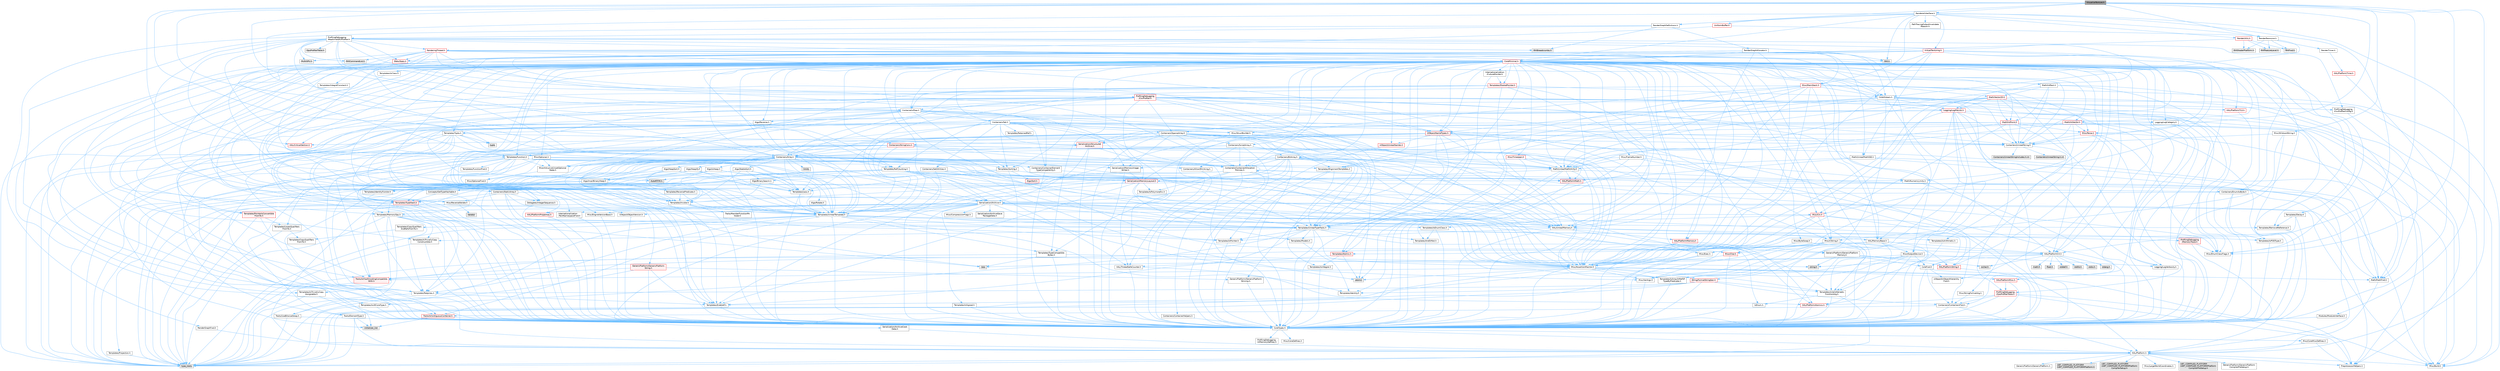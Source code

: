 digraph "VisualizeTexture.h"
{
 // INTERACTIVE_SVG=YES
 // LATEX_PDF_SIZE
  bgcolor="transparent";
  edge [fontname=Helvetica,fontsize=10,labelfontname=Helvetica,labelfontsize=10];
  node [fontname=Helvetica,fontsize=10,shape=box,height=0.2,width=0.4];
  Node1 [id="Node000001",label="VisualizeTexture.h",height=0.2,width=0.4,color="gray40", fillcolor="grey60", style="filled", fontcolor="black",tooltip=" "];
  Node1 -> Node2 [id="edge1_Node000001_Node000002",color="steelblue1",style="solid",tooltip=" "];
  Node2 [id="Node000002",label="Containers/Array.h",height=0.2,width=0.4,color="grey40", fillcolor="white", style="filled",URL="$df/dd0/Array_8h.html",tooltip=" "];
  Node2 -> Node3 [id="edge2_Node000002_Node000003",color="steelblue1",style="solid",tooltip=" "];
  Node3 [id="Node000003",label="CoreTypes.h",height=0.2,width=0.4,color="grey40", fillcolor="white", style="filled",URL="$dc/dec/CoreTypes_8h.html",tooltip=" "];
  Node3 -> Node4 [id="edge3_Node000003_Node000004",color="steelblue1",style="solid",tooltip=" "];
  Node4 [id="Node000004",label="HAL/Platform.h",height=0.2,width=0.4,color="grey40", fillcolor="white", style="filled",URL="$d9/dd0/Platform_8h.html",tooltip=" "];
  Node4 -> Node5 [id="edge4_Node000004_Node000005",color="steelblue1",style="solid",tooltip=" "];
  Node5 [id="Node000005",label="Misc/Build.h",height=0.2,width=0.4,color="grey40", fillcolor="white", style="filled",URL="$d3/dbb/Build_8h.html",tooltip=" "];
  Node4 -> Node6 [id="edge5_Node000004_Node000006",color="steelblue1",style="solid",tooltip=" "];
  Node6 [id="Node000006",label="Misc/LargeWorldCoordinates.h",height=0.2,width=0.4,color="grey40", fillcolor="white", style="filled",URL="$d2/dcb/LargeWorldCoordinates_8h.html",tooltip=" "];
  Node4 -> Node7 [id="edge6_Node000004_Node000007",color="steelblue1",style="solid",tooltip=" "];
  Node7 [id="Node000007",label="type_traits",height=0.2,width=0.4,color="grey60", fillcolor="#E0E0E0", style="filled",tooltip=" "];
  Node4 -> Node8 [id="edge7_Node000004_Node000008",color="steelblue1",style="solid",tooltip=" "];
  Node8 [id="Node000008",label="PreprocessorHelpers.h",height=0.2,width=0.4,color="grey40", fillcolor="white", style="filled",URL="$db/ddb/PreprocessorHelpers_8h.html",tooltip=" "];
  Node4 -> Node9 [id="edge8_Node000004_Node000009",color="steelblue1",style="solid",tooltip=" "];
  Node9 [id="Node000009",label="UBT_COMPILED_PLATFORM\l/UBT_COMPILED_PLATFORMPlatform\lCompilerPreSetup.h",height=0.2,width=0.4,color="grey60", fillcolor="#E0E0E0", style="filled",tooltip=" "];
  Node4 -> Node10 [id="edge9_Node000004_Node000010",color="steelblue1",style="solid",tooltip=" "];
  Node10 [id="Node000010",label="GenericPlatform/GenericPlatform\lCompilerPreSetup.h",height=0.2,width=0.4,color="grey40", fillcolor="white", style="filled",URL="$d9/dc8/GenericPlatformCompilerPreSetup_8h.html",tooltip=" "];
  Node4 -> Node11 [id="edge10_Node000004_Node000011",color="steelblue1",style="solid",tooltip=" "];
  Node11 [id="Node000011",label="GenericPlatform/GenericPlatform.h",height=0.2,width=0.4,color="grey40", fillcolor="white", style="filled",URL="$d6/d84/GenericPlatform_8h.html",tooltip=" "];
  Node4 -> Node12 [id="edge11_Node000004_Node000012",color="steelblue1",style="solid",tooltip=" "];
  Node12 [id="Node000012",label="UBT_COMPILED_PLATFORM\l/UBT_COMPILED_PLATFORMPlatform.h",height=0.2,width=0.4,color="grey60", fillcolor="#E0E0E0", style="filled",tooltip=" "];
  Node4 -> Node13 [id="edge12_Node000004_Node000013",color="steelblue1",style="solid",tooltip=" "];
  Node13 [id="Node000013",label="UBT_COMPILED_PLATFORM\l/UBT_COMPILED_PLATFORMPlatform\lCompilerSetup.h",height=0.2,width=0.4,color="grey60", fillcolor="#E0E0E0", style="filled",tooltip=" "];
  Node3 -> Node14 [id="edge13_Node000003_Node000014",color="steelblue1",style="solid",tooltip=" "];
  Node14 [id="Node000014",label="ProfilingDebugging\l/UMemoryDefines.h",height=0.2,width=0.4,color="grey40", fillcolor="white", style="filled",URL="$d2/da2/UMemoryDefines_8h.html",tooltip=" "];
  Node3 -> Node15 [id="edge14_Node000003_Node000015",color="steelblue1",style="solid",tooltip=" "];
  Node15 [id="Node000015",label="Misc/CoreMiscDefines.h",height=0.2,width=0.4,color="grey40", fillcolor="white", style="filled",URL="$da/d38/CoreMiscDefines_8h.html",tooltip=" "];
  Node15 -> Node4 [id="edge15_Node000015_Node000004",color="steelblue1",style="solid",tooltip=" "];
  Node15 -> Node8 [id="edge16_Node000015_Node000008",color="steelblue1",style="solid",tooltip=" "];
  Node3 -> Node16 [id="edge17_Node000003_Node000016",color="steelblue1",style="solid",tooltip=" "];
  Node16 [id="Node000016",label="Misc/CoreDefines.h",height=0.2,width=0.4,color="grey40", fillcolor="white", style="filled",URL="$d3/dd2/CoreDefines_8h.html",tooltip=" "];
  Node2 -> Node17 [id="edge18_Node000002_Node000017",color="steelblue1",style="solid",tooltip=" "];
  Node17 [id="Node000017",label="Misc/AssertionMacros.h",height=0.2,width=0.4,color="grey40", fillcolor="white", style="filled",URL="$d0/dfa/AssertionMacros_8h.html",tooltip=" "];
  Node17 -> Node3 [id="edge19_Node000017_Node000003",color="steelblue1",style="solid",tooltip=" "];
  Node17 -> Node4 [id="edge20_Node000017_Node000004",color="steelblue1",style="solid",tooltip=" "];
  Node17 -> Node18 [id="edge21_Node000017_Node000018",color="steelblue1",style="solid",tooltip=" "];
  Node18 [id="Node000018",label="HAL/PlatformMisc.h",height=0.2,width=0.4,color="red", fillcolor="#FFF0F0", style="filled",URL="$d0/df5/PlatformMisc_8h.html",tooltip=" "];
  Node18 -> Node3 [id="edge22_Node000018_Node000003",color="steelblue1",style="solid",tooltip=" "];
  Node18 -> Node46 [id="edge23_Node000018_Node000046",color="steelblue1",style="solid",tooltip=" "];
  Node46 [id="Node000046",label="ProfilingDebugging\l/CpuProfilerTrace.h",height=0.2,width=0.4,color="red", fillcolor="#FFF0F0", style="filled",URL="$da/dcb/CpuProfilerTrace_8h.html",tooltip=" "];
  Node46 -> Node3 [id="edge24_Node000046_Node000003",color="steelblue1",style="solid",tooltip=" "];
  Node46 -> Node26 [id="edge25_Node000046_Node000026",color="steelblue1",style="solid",tooltip=" "];
  Node26 [id="Node000026",label="Containers/ContainersFwd.h",height=0.2,width=0.4,color="grey40", fillcolor="white", style="filled",URL="$d4/d0a/ContainersFwd_8h.html",tooltip=" "];
  Node26 -> Node4 [id="edge26_Node000026_Node000004",color="steelblue1",style="solid",tooltip=" "];
  Node26 -> Node3 [id="edge27_Node000026_Node000003",color="steelblue1",style="solid",tooltip=" "];
  Node26 -> Node23 [id="edge28_Node000026_Node000023",color="steelblue1",style="solid",tooltip=" "];
  Node23 [id="Node000023",label="Traits/IsContiguousContainer.h",height=0.2,width=0.4,color="red", fillcolor="#FFF0F0", style="filled",URL="$d5/d3c/IsContiguousContainer_8h.html",tooltip=" "];
  Node23 -> Node3 [id="edge29_Node000023_Node000003",color="steelblue1",style="solid",tooltip=" "];
  Node23 -> Node22 [id="edge30_Node000023_Node000022",color="steelblue1",style="solid",tooltip=" "];
  Node22 [id="Node000022",label="initializer_list",height=0.2,width=0.4,color="grey60", fillcolor="#E0E0E0", style="filled",tooltip=" "];
  Node46 -> Node47 [id="edge31_Node000046_Node000047",color="steelblue1",style="solid",tooltip=" "];
  Node47 [id="Node000047",label="HAL/PlatformAtomics.h",height=0.2,width=0.4,color="red", fillcolor="#FFF0F0", style="filled",URL="$d3/d36/PlatformAtomics_8h.html",tooltip=" "];
  Node47 -> Node3 [id="edge32_Node000047_Node000003",color="steelblue1",style="solid",tooltip=" "];
  Node46 -> Node8 [id="edge33_Node000046_Node000008",color="steelblue1",style="solid",tooltip=" "];
  Node46 -> Node5 [id="edge34_Node000046_Node000005",color="steelblue1",style="solid",tooltip=" "];
  Node17 -> Node8 [id="edge35_Node000017_Node000008",color="steelblue1",style="solid",tooltip=" "];
  Node17 -> Node54 [id="edge36_Node000017_Node000054",color="steelblue1",style="solid",tooltip=" "];
  Node54 [id="Node000054",label="Templates/EnableIf.h",height=0.2,width=0.4,color="grey40", fillcolor="white", style="filled",URL="$d7/d60/EnableIf_8h.html",tooltip=" "];
  Node54 -> Node3 [id="edge37_Node000054_Node000003",color="steelblue1",style="solid",tooltip=" "];
  Node17 -> Node55 [id="edge38_Node000017_Node000055",color="steelblue1",style="solid",tooltip=" "];
  Node55 [id="Node000055",label="Templates/IsArrayOrRefOf\lTypeByPredicate.h",height=0.2,width=0.4,color="grey40", fillcolor="white", style="filled",URL="$d6/da1/IsArrayOrRefOfTypeByPredicate_8h.html",tooltip=" "];
  Node55 -> Node3 [id="edge39_Node000055_Node000003",color="steelblue1",style="solid",tooltip=" "];
  Node17 -> Node56 [id="edge40_Node000017_Node000056",color="steelblue1",style="solid",tooltip=" "];
  Node56 [id="Node000056",label="Templates/IsValidVariadic\lFunctionArg.h",height=0.2,width=0.4,color="grey40", fillcolor="white", style="filled",URL="$d0/dc8/IsValidVariadicFunctionArg_8h.html",tooltip=" "];
  Node56 -> Node3 [id="edge41_Node000056_Node000003",color="steelblue1",style="solid",tooltip=" "];
  Node56 -> Node57 [id="edge42_Node000056_Node000057",color="steelblue1",style="solid",tooltip=" "];
  Node57 [id="Node000057",label="IsEnum.h",height=0.2,width=0.4,color="grey40", fillcolor="white", style="filled",URL="$d4/de5/IsEnum_8h.html",tooltip=" "];
  Node56 -> Node7 [id="edge43_Node000056_Node000007",color="steelblue1",style="solid",tooltip=" "];
  Node17 -> Node58 [id="edge44_Node000017_Node000058",color="steelblue1",style="solid",tooltip=" "];
  Node58 [id="Node000058",label="Traits/IsCharEncodingCompatible\lWith.h",height=0.2,width=0.4,color="red", fillcolor="#FFF0F0", style="filled",URL="$df/dd1/IsCharEncodingCompatibleWith_8h.html",tooltip=" "];
  Node58 -> Node7 [id="edge45_Node000058_Node000007",color="steelblue1",style="solid",tooltip=" "];
  Node17 -> Node60 [id="edge46_Node000017_Node000060",color="steelblue1",style="solid",tooltip=" "];
  Node60 [id="Node000060",label="Misc/VarArgs.h",height=0.2,width=0.4,color="grey40", fillcolor="white", style="filled",URL="$d5/d6f/VarArgs_8h.html",tooltip=" "];
  Node60 -> Node3 [id="edge47_Node000060_Node000003",color="steelblue1",style="solid",tooltip=" "];
  Node17 -> Node61 [id="edge48_Node000017_Node000061",color="steelblue1",style="solid",tooltip=" "];
  Node61 [id="Node000061",label="String/FormatStringSan.h",height=0.2,width=0.4,color="red", fillcolor="#FFF0F0", style="filled",URL="$d3/d8b/FormatStringSan_8h.html",tooltip=" "];
  Node61 -> Node7 [id="edge49_Node000061_Node000007",color="steelblue1",style="solid",tooltip=" "];
  Node61 -> Node3 [id="edge50_Node000061_Node000003",color="steelblue1",style="solid",tooltip=" "];
  Node61 -> Node62 [id="edge51_Node000061_Node000062",color="steelblue1",style="solid",tooltip=" "];
  Node62 [id="Node000062",label="Templates/Requires.h",height=0.2,width=0.4,color="grey40", fillcolor="white", style="filled",URL="$dc/d96/Requires_8h.html",tooltip=" "];
  Node62 -> Node54 [id="edge52_Node000062_Node000054",color="steelblue1",style="solid",tooltip=" "];
  Node62 -> Node7 [id="edge53_Node000062_Node000007",color="steelblue1",style="solid",tooltip=" "];
  Node61 -> Node63 [id="edge54_Node000061_Node000063",color="steelblue1",style="solid",tooltip=" "];
  Node63 [id="Node000063",label="Templates/Identity.h",height=0.2,width=0.4,color="grey40", fillcolor="white", style="filled",URL="$d0/dd5/Identity_8h.html",tooltip=" "];
  Node61 -> Node56 [id="edge55_Node000061_Node000056",color="steelblue1",style="solid",tooltip=" "];
  Node61 -> Node26 [id="edge56_Node000061_Node000026",color="steelblue1",style="solid",tooltip=" "];
  Node17 -> Node67 [id="edge57_Node000017_Node000067",color="steelblue1",style="solid",tooltip=" "];
  Node67 [id="Node000067",label="atomic",height=0.2,width=0.4,color="grey60", fillcolor="#E0E0E0", style="filled",tooltip=" "];
  Node2 -> Node68 [id="edge58_Node000002_Node000068",color="steelblue1",style="solid",tooltip=" "];
  Node68 [id="Node000068",label="Misc/IntrusiveUnsetOptional\lState.h",height=0.2,width=0.4,color="grey40", fillcolor="white", style="filled",URL="$d2/d0a/IntrusiveUnsetOptionalState_8h.html",tooltip=" "];
  Node68 -> Node69 [id="edge59_Node000068_Node000069",color="steelblue1",style="solid",tooltip=" "];
  Node69 [id="Node000069",label="Misc/OptionalFwd.h",height=0.2,width=0.4,color="grey40", fillcolor="white", style="filled",URL="$dc/d50/OptionalFwd_8h.html",tooltip=" "];
  Node2 -> Node70 [id="edge60_Node000002_Node000070",color="steelblue1",style="solid",tooltip=" "];
  Node70 [id="Node000070",label="Misc/ReverseIterate.h",height=0.2,width=0.4,color="grey40", fillcolor="white", style="filled",URL="$db/de3/ReverseIterate_8h.html",tooltip=" "];
  Node70 -> Node4 [id="edge61_Node000070_Node000004",color="steelblue1",style="solid",tooltip=" "];
  Node70 -> Node71 [id="edge62_Node000070_Node000071",color="steelblue1",style="solid",tooltip=" "];
  Node71 [id="Node000071",label="iterator",height=0.2,width=0.4,color="grey60", fillcolor="#E0E0E0", style="filled",tooltip=" "];
  Node2 -> Node72 [id="edge63_Node000002_Node000072",color="steelblue1",style="solid",tooltip=" "];
  Node72 [id="Node000072",label="HAL/UnrealMemory.h",height=0.2,width=0.4,color="grey40", fillcolor="white", style="filled",URL="$d9/d96/UnrealMemory_8h.html",tooltip=" "];
  Node72 -> Node3 [id="edge64_Node000072_Node000003",color="steelblue1",style="solid",tooltip=" "];
  Node72 -> Node73 [id="edge65_Node000072_Node000073",color="steelblue1",style="solid",tooltip=" "];
  Node73 [id="Node000073",label="GenericPlatform/GenericPlatform\lMemory.h",height=0.2,width=0.4,color="grey40", fillcolor="white", style="filled",URL="$dd/d22/GenericPlatformMemory_8h.html",tooltip=" "];
  Node73 -> Node25 [id="edge66_Node000073_Node000025",color="steelblue1",style="solid",tooltip=" "];
  Node25 [id="Node000025",label="CoreFwd.h",height=0.2,width=0.4,color="grey40", fillcolor="white", style="filled",URL="$d1/d1e/CoreFwd_8h.html",tooltip=" "];
  Node25 -> Node3 [id="edge67_Node000025_Node000003",color="steelblue1",style="solid",tooltip=" "];
  Node25 -> Node26 [id="edge68_Node000025_Node000026",color="steelblue1",style="solid",tooltip=" "];
  Node25 -> Node27 [id="edge69_Node000025_Node000027",color="steelblue1",style="solid",tooltip=" "];
  Node27 [id="Node000027",label="Math/MathFwd.h",height=0.2,width=0.4,color="grey40", fillcolor="white", style="filled",URL="$d2/d10/MathFwd_8h.html",tooltip=" "];
  Node27 -> Node4 [id="edge70_Node000027_Node000004",color="steelblue1",style="solid",tooltip=" "];
  Node25 -> Node28 [id="edge71_Node000025_Node000028",color="steelblue1",style="solid",tooltip=" "];
  Node28 [id="Node000028",label="UObject/UObjectHierarchy\lFwd.h",height=0.2,width=0.4,color="grey40", fillcolor="white", style="filled",URL="$d3/d13/UObjectHierarchyFwd_8h.html",tooltip=" "];
  Node73 -> Node3 [id="edge72_Node000073_Node000003",color="steelblue1",style="solid",tooltip=" "];
  Node73 -> Node74 [id="edge73_Node000073_Node000074",color="steelblue1",style="solid",tooltip=" "];
  Node74 [id="Node000074",label="HAL/PlatformString.h",height=0.2,width=0.4,color="red", fillcolor="#FFF0F0", style="filled",URL="$db/db5/PlatformString_8h.html",tooltip=" "];
  Node74 -> Node3 [id="edge74_Node000074_Node000003",color="steelblue1",style="solid",tooltip=" "];
  Node73 -> Node39 [id="edge75_Node000073_Node000039",color="steelblue1",style="solid",tooltip=" "];
  Node39 [id="Node000039",label="string.h",height=0.2,width=0.4,color="grey60", fillcolor="#E0E0E0", style="filled",tooltip=" "];
  Node73 -> Node32 [id="edge76_Node000073_Node000032",color="steelblue1",style="solid",tooltip=" "];
  Node32 [id="Node000032",label="wchar.h",height=0.2,width=0.4,color="grey60", fillcolor="#E0E0E0", style="filled",tooltip=" "];
  Node72 -> Node76 [id="edge77_Node000072_Node000076",color="steelblue1",style="solid",tooltip=" "];
  Node76 [id="Node000076",label="HAL/MemoryBase.h",height=0.2,width=0.4,color="grey40", fillcolor="white", style="filled",URL="$d6/d9f/MemoryBase_8h.html",tooltip=" "];
  Node76 -> Node3 [id="edge78_Node000076_Node000003",color="steelblue1",style="solid",tooltip=" "];
  Node76 -> Node47 [id="edge79_Node000076_Node000047",color="steelblue1",style="solid",tooltip=" "];
  Node76 -> Node30 [id="edge80_Node000076_Node000030",color="steelblue1",style="solid",tooltip=" "];
  Node30 [id="Node000030",label="HAL/PlatformCrt.h",height=0.2,width=0.4,color="grey40", fillcolor="white", style="filled",URL="$d8/d75/PlatformCrt_8h.html",tooltip=" "];
  Node30 -> Node31 [id="edge81_Node000030_Node000031",color="steelblue1",style="solid",tooltip=" "];
  Node31 [id="Node000031",label="new",height=0.2,width=0.4,color="grey60", fillcolor="#E0E0E0", style="filled",tooltip=" "];
  Node30 -> Node32 [id="edge82_Node000030_Node000032",color="steelblue1",style="solid",tooltip=" "];
  Node30 -> Node33 [id="edge83_Node000030_Node000033",color="steelblue1",style="solid",tooltip=" "];
  Node33 [id="Node000033",label="stddef.h",height=0.2,width=0.4,color="grey60", fillcolor="#E0E0E0", style="filled",tooltip=" "];
  Node30 -> Node34 [id="edge84_Node000030_Node000034",color="steelblue1",style="solid",tooltip=" "];
  Node34 [id="Node000034",label="stdlib.h",height=0.2,width=0.4,color="grey60", fillcolor="#E0E0E0", style="filled",tooltip=" "];
  Node30 -> Node35 [id="edge85_Node000030_Node000035",color="steelblue1",style="solid",tooltip=" "];
  Node35 [id="Node000035",label="stdio.h",height=0.2,width=0.4,color="grey60", fillcolor="#E0E0E0", style="filled",tooltip=" "];
  Node30 -> Node36 [id="edge86_Node000030_Node000036",color="steelblue1",style="solid",tooltip=" "];
  Node36 [id="Node000036",label="stdarg.h",height=0.2,width=0.4,color="grey60", fillcolor="#E0E0E0", style="filled",tooltip=" "];
  Node30 -> Node37 [id="edge87_Node000030_Node000037",color="steelblue1",style="solid",tooltip=" "];
  Node37 [id="Node000037",label="math.h",height=0.2,width=0.4,color="grey60", fillcolor="#E0E0E0", style="filled",tooltip=" "];
  Node30 -> Node38 [id="edge88_Node000030_Node000038",color="steelblue1",style="solid",tooltip=" "];
  Node38 [id="Node000038",label="float.h",height=0.2,width=0.4,color="grey60", fillcolor="#E0E0E0", style="filled",tooltip=" "];
  Node30 -> Node39 [id="edge89_Node000030_Node000039",color="steelblue1",style="solid",tooltip=" "];
  Node76 -> Node77 [id="edge90_Node000076_Node000077",color="steelblue1",style="solid",tooltip=" "];
  Node77 [id="Node000077",label="Misc/Exec.h",height=0.2,width=0.4,color="grey40", fillcolor="white", style="filled",URL="$de/ddb/Exec_8h.html",tooltip=" "];
  Node77 -> Node3 [id="edge91_Node000077_Node000003",color="steelblue1",style="solid",tooltip=" "];
  Node77 -> Node17 [id="edge92_Node000077_Node000017",color="steelblue1",style="solid",tooltip=" "];
  Node76 -> Node78 [id="edge93_Node000076_Node000078",color="steelblue1",style="solid",tooltip=" "];
  Node78 [id="Node000078",label="Misc/OutputDevice.h",height=0.2,width=0.4,color="grey40", fillcolor="white", style="filled",URL="$d7/d32/OutputDevice_8h.html",tooltip=" "];
  Node78 -> Node25 [id="edge94_Node000078_Node000025",color="steelblue1",style="solid",tooltip=" "];
  Node78 -> Node3 [id="edge95_Node000078_Node000003",color="steelblue1",style="solid",tooltip=" "];
  Node78 -> Node79 [id="edge96_Node000078_Node000079",color="steelblue1",style="solid",tooltip=" "];
  Node79 [id="Node000079",label="Logging/LogVerbosity.h",height=0.2,width=0.4,color="grey40", fillcolor="white", style="filled",URL="$d2/d8f/LogVerbosity_8h.html",tooltip=" "];
  Node79 -> Node3 [id="edge97_Node000079_Node000003",color="steelblue1",style="solid",tooltip=" "];
  Node78 -> Node60 [id="edge98_Node000078_Node000060",color="steelblue1",style="solid",tooltip=" "];
  Node78 -> Node55 [id="edge99_Node000078_Node000055",color="steelblue1",style="solid",tooltip=" "];
  Node78 -> Node56 [id="edge100_Node000078_Node000056",color="steelblue1",style="solid",tooltip=" "];
  Node78 -> Node58 [id="edge101_Node000078_Node000058",color="steelblue1",style="solid",tooltip=" "];
  Node76 -> Node80 [id="edge102_Node000076_Node000080",color="steelblue1",style="solid",tooltip=" "];
  Node80 [id="Node000080",label="Templates/Atomic.h",height=0.2,width=0.4,color="red", fillcolor="#FFF0F0", style="filled",URL="$d3/d91/Atomic_8h.html",tooltip=" "];
  Node80 -> Node81 [id="edge103_Node000080_Node000081",color="steelblue1",style="solid",tooltip=" "];
  Node81 [id="Node000081",label="HAL/ThreadSafeCounter.h",height=0.2,width=0.4,color="grey40", fillcolor="white", style="filled",URL="$dc/dc9/ThreadSafeCounter_8h.html",tooltip=" "];
  Node81 -> Node3 [id="edge104_Node000081_Node000003",color="steelblue1",style="solid",tooltip=" "];
  Node81 -> Node47 [id="edge105_Node000081_Node000047",color="steelblue1",style="solid",tooltip=" "];
  Node80 -> Node83 [id="edge106_Node000080_Node000083",color="steelblue1",style="solid",tooltip=" "];
  Node83 [id="Node000083",label="Templates/IsIntegral.h",height=0.2,width=0.4,color="grey40", fillcolor="white", style="filled",URL="$da/d64/IsIntegral_8h.html",tooltip=" "];
  Node83 -> Node3 [id="edge107_Node000083_Node000003",color="steelblue1",style="solid",tooltip=" "];
  Node80 -> Node67 [id="edge108_Node000080_Node000067",color="steelblue1",style="solid",tooltip=" "];
  Node72 -> Node89 [id="edge109_Node000072_Node000089",color="steelblue1",style="solid",tooltip=" "];
  Node89 [id="Node000089",label="HAL/PlatformMemory.h",height=0.2,width=0.4,color="red", fillcolor="#FFF0F0", style="filled",URL="$de/d68/PlatformMemory_8h.html",tooltip=" "];
  Node89 -> Node3 [id="edge110_Node000089_Node000003",color="steelblue1",style="solid",tooltip=" "];
  Node89 -> Node73 [id="edge111_Node000089_Node000073",color="steelblue1",style="solid",tooltip=" "];
  Node72 -> Node91 [id="edge112_Node000072_Node000091",color="steelblue1",style="solid",tooltip=" "];
  Node91 [id="Node000091",label="ProfilingDebugging\l/MemoryTrace.h",height=0.2,width=0.4,color="red", fillcolor="#FFF0F0", style="filled",URL="$da/dd7/MemoryTrace_8h.html",tooltip=" "];
  Node91 -> Node4 [id="edge113_Node000091_Node000004",color="steelblue1",style="solid",tooltip=" "];
  Node91 -> Node42 [id="edge114_Node000091_Node000042",color="steelblue1",style="solid",tooltip=" "];
  Node42 [id="Node000042",label="Misc/EnumClassFlags.h",height=0.2,width=0.4,color="grey40", fillcolor="white", style="filled",URL="$d8/de7/EnumClassFlags_8h.html",tooltip=" "];
  Node72 -> Node92 [id="edge115_Node000072_Node000092",color="steelblue1",style="solid",tooltip=" "];
  Node92 [id="Node000092",label="Templates/IsPointer.h",height=0.2,width=0.4,color="grey40", fillcolor="white", style="filled",URL="$d7/d05/IsPointer_8h.html",tooltip=" "];
  Node92 -> Node3 [id="edge116_Node000092_Node000003",color="steelblue1",style="solid",tooltip=" "];
  Node2 -> Node93 [id="edge117_Node000002_Node000093",color="steelblue1",style="solid",tooltip=" "];
  Node93 [id="Node000093",label="Templates/UnrealTypeTraits.h",height=0.2,width=0.4,color="grey40", fillcolor="white", style="filled",URL="$d2/d2d/UnrealTypeTraits_8h.html",tooltip=" "];
  Node93 -> Node3 [id="edge118_Node000093_Node000003",color="steelblue1",style="solid",tooltip=" "];
  Node93 -> Node92 [id="edge119_Node000093_Node000092",color="steelblue1",style="solid",tooltip=" "];
  Node93 -> Node17 [id="edge120_Node000093_Node000017",color="steelblue1",style="solid",tooltip=" "];
  Node93 -> Node85 [id="edge121_Node000093_Node000085",color="steelblue1",style="solid",tooltip=" "];
  Node85 [id="Node000085",label="Templates/AndOrNot.h",height=0.2,width=0.4,color="grey40", fillcolor="white", style="filled",URL="$db/d0a/AndOrNot_8h.html",tooltip=" "];
  Node85 -> Node3 [id="edge122_Node000085_Node000003",color="steelblue1",style="solid",tooltip=" "];
  Node93 -> Node54 [id="edge123_Node000093_Node000054",color="steelblue1",style="solid",tooltip=" "];
  Node93 -> Node94 [id="edge124_Node000093_Node000094",color="steelblue1",style="solid",tooltip=" "];
  Node94 [id="Node000094",label="Templates/IsArithmetic.h",height=0.2,width=0.4,color="grey40", fillcolor="white", style="filled",URL="$d2/d5d/IsArithmetic_8h.html",tooltip=" "];
  Node94 -> Node3 [id="edge125_Node000094_Node000003",color="steelblue1",style="solid",tooltip=" "];
  Node93 -> Node57 [id="edge126_Node000093_Node000057",color="steelblue1",style="solid",tooltip=" "];
  Node93 -> Node95 [id="edge127_Node000093_Node000095",color="steelblue1",style="solid",tooltip=" "];
  Node95 [id="Node000095",label="Templates/Models.h",height=0.2,width=0.4,color="grey40", fillcolor="white", style="filled",URL="$d3/d0c/Models_8h.html",tooltip=" "];
  Node95 -> Node63 [id="edge128_Node000095_Node000063",color="steelblue1",style="solid",tooltip=" "];
  Node93 -> Node96 [id="edge129_Node000093_Node000096",color="steelblue1",style="solid",tooltip=" "];
  Node96 [id="Node000096",label="Templates/IsPODType.h",height=0.2,width=0.4,color="grey40", fillcolor="white", style="filled",URL="$d7/db1/IsPODType_8h.html",tooltip=" "];
  Node96 -> Node3 [id="edge130_Node000096_Node000003",color="steelblue1",style="solid",tooltip=" "];
  Node93 -> Node97 [id="edge131_Node000093_Node000097",color="steelblue1",style="solid",tooltip=" "];
  Node97 [id="Node000097",label="Templates/IsUECoreType.h",height=0.2,width=0.4,color="grey40", fillcolor="white", style="filled",URL="$d1/db8/IsUECoreType_8h.html",tooltip=" "];
  Node97 -> Node3 [id="edge132_Node000097_Node000003",color="steelblue1",style="solid",tooltip=" "];
  Node97 -> Node7 [id="edge133_Node000097_Node000007",color="steelblue1",style="solid",tooltip=" "];
  Node93 -> Node86 [id="edge134_Node000093_Node000086",color="steelblue1",style="solid",tooltip=" "];
  Node86 [id="Node000086",label="Templates/IsTriviallyCopy\lConstructible.h",height=0.2,width=0.4,color="grey40", fillcolor="white", style="filled",URL="$d3/d78/IsTriviallyCopyConstructible_8h.html",tooltip=" "];
  Node86 -> Node3 [id="edge135_Node000086_Node000003",color="steelblue1",style="solid",tooltip=" "];
  Node86 -> Node7 [id="edge136_Node000086_Node000007",color="steelblue1",style="solid",tooltip=" "];
  Node2 -> Node98 [id="edge137_Node000002_Node000098",color="steelblue1",style="solid",tooltip=" "];
  Node98 [id="Node000098",label="Templates/UnrealTemplate.h",height=0.2,width=0.4,color="grey40", fillcolor="white", style="filled",URL="$d4/d24/UnrealTemplate_8h.html",tooltip=" "];
  Node98 -> Node3 [id="edge138_Node000098_Node000003",color="steelblue1",style="solid",tooltip=" "];
  Node98 -> Node92 [id="edge139_Node000098_Node000092",color="steelblue1",style="solid",tooltip=" "];
  Node98 -> Node72 [id="edge140_Node000098_Node000072",color="steelblue1",style="solid",tooltip=" "];
  Node98 -> Node99 [id="edge141_Node000098_Node000099",color="steelblue1",style="solid",tooltip=" "];
  Node99 [id="Node000099",label="Templates/CopyQualifiers\lAndRefsFromTo.h",height=0.2,width=0.4,color="grey40", fillcolor="white", style="filled",URL="$d3/db3/CopyQualifiersAndRefsFromTo_8h.html",tooltip=" "];
  Node99 -> Node100 [id="edge142_Node000099_Node000100",color="steelblue1",style="solid",tooltip=" "];
  Node100 [id="Node000100",label="Templates/CopyQualifiers\lFromTo.h",height=0.2,width=0.4,color="grey40", fillcolor="white", style="filled",URL="$d5/db4/CopyQualifiersFromTo_8h.html",tooltip=" "];
  Node98 -> Node93 [id="edge143_Node000098_Node000093",color="steelblue1",style="solid",tooltip=" "];
  Node98 -> Node101 [id="edge144_Node000098_Node000101",color="steelblue1",style="solid",tooltip=" "];
  Node101 [id="Node000101",label="Templates/RemoveReference.h",height=0.2,width=0.4,color="grey40", fillcolor="white", style="filled",URL="$da/dbe/RemoveReference_8h.html",tooltip=" "];
  Node101 -> Node3 [id="edge145_Node000101_Node000003",color="steelblue1",style="solid",tooltip=" "];
  Node98 -> Node62 [id="edge146_Node000098_Node000062",color="steelblue1",style="solid",tooltip=" "];
  Node98 -> Node102 [id="edge147_Node000098_Node000102",color="steelblue1",style="solid",tooltip=" "];
  Node102 [id="Node000102",label="Templates/TypeCompatible\lBytes.h",height=0.2,width=0.4,color="grey40", fillcolor="white", style="filled",URL="$df/d0a/TypeCompatibleBytes_8h.html",tooltip=" "];
  Node102 -> Node3 [id="edge148_Node000102_Node000003",color="steelblue1",style="solid",tooltip=" "];
  Node102 -> Node39 [id="edge149_Node000102_Node000039",color="steelblue1",style="solid",tooltip=" "];
  Node102 -> Node31 [id="edge150_Node000102_Node000031",color="steelblue1",style="solid",tooltip=" "];
  Node102 -> Node7 [id="edge151_Node000102_Node000007",color="steelblue1",style="solid",tooltip=" "];
  Node98 -> Node63 [id="edge152_Node000098_Node000063",color="steelblue1",style="solid",tooltip=" "];
  Node98 -> Node23 [id="edge153_Node000098_Node000023",color="steelblue1",style="solid",tooltip=" "];
  Node98 -> Node103 [id="edge154_Node000098_Node000103",color="steelblue1",style="solid",tooltip=" "];
  Node103 [id="Node000103",label="Traits/UseBitwiseSwap.h",height=0.2,width=0.4,color="grey40", fillcolor="white", style="filled",URL="$db/df3/UseBitwiseSwap_8h.html",tooltip=" "];
  Node103 -> Node3 [id="edge155_Node000103_Node000003",color="steelblue1",style="solid",tooltip=" "];
  Node103 -> Node7 [id="edge156_Node000103_Node000007",color="steelblue1",style="solid",tooltip=" "];
  Node98 -> Node7 [id="edge157_Node000098_Node000007",color="steelblue1",style="solid",tooltip=" "];
  Node2 -> Node104 [id="edge158_Node000002_Node000104",color="steelblue1",style="solid",tooltip=" "];
  Node104 [id="Node000104",label="Containers/AllowShrinking.h",height=0.2,width=0.4,color="grey40", fillcolor="white", style="filled",URL="$d7/d1a/AllowShrinking_8h.html",tooltip=" "];
  Node104 -> Node3 [id="edge159_Node000104_Node000003",color="steelblue1",style="solid",tooltip=" "];
  Node2 -> Node105 [id="edge160_Node000002_Node000105",color="steelblue1",style="solid",tooltip=" "];
  Node105 [id="Node000105",label="Containers/ContainerAllocation\lPolicies.h",height=0.2,width=0.4,color="grey40", fillcolor="white", style="filled",URL="$d7/dff/ContainerAllocationPolicies_8h.html",tooltip=" "];
  Node105 -> Node3 [id="edge161_Node000105_Node000003",color="steelblue1",style="solid",tooltip=" "];
  Node105 -> Node106 [id="edge162_Node000105_Node000106",color="steelblue1",style="solid",tooltip=" "];
  Node106 [id="Node000106",label="Containers/ContainerHelpers.h",height=0.2,width=0.4,color="grey40", fillcolor="white", style="filled",URL="$d7/d33/ContainerHelpers_8h.html",tooltip=" "];
  Node106 -> Node3 [id="edge163_Node000106_Node000003",color="steelblue1",style="solid",tooltip=" "];
  Node105 -> Node105 [id="edge164_Node000105_Node000105",color="steelblue1",style="solid",tooltip=" "];
  Node105 -> Node107 [id="edge165_Node000105_Node000107",color="steelblue1",style="solid",tooltip=" "];
  Node107 [id="Node000107",label="HAL/PlatformMath.h",height=0.2,width=0.4,color="red", fillcolor="#FFF0F0", style="filled",URL="$dc/d53/PlatformMath_8h.html",tooltip=" "];
  Node107 -> Node3 [id="edge166_Node000107_Node000003",color="steelblue1",style="solid",tooltip=" "];
  Node105 -> Node72 [id="edge167_Node000105_Node000072",color="steelblue1",style="solid",tooltip=" "];
  Node105 -> Node40 [id="edge168_Node000105_Node000040",color="steelblue1",style="solid",tooltip=" "];
  Node40 [id="Node000040",label="Math/NumericLimits.h",height=0.2,width=0.4,color="grey40", fillcolor="white", style="filled",URL="$df/d1b/NumericLimits_8h.html",tooltip=" "];
  Node40 -> Node3 [id="edge169_Node000040_Node000003",color="steelblue1",style="solid",tooltip=" "];
  Node105 -> Node17 [id="edge170_Node000105_Node000017",color="steelblue1",style="solid",tooltip=" "];
  Node105 -> Node115 [id="edge171_Node000105_Node000115",color="steelblue1",style="solid",tooltip=" "];
  Node115 [id="Node000115",label="Templates/IsPolymorphic.h",height=0.2,width=0.4,color="grey40", fillcolor="white", style="filled",URL="$dc/d20/IsPolymorphic_8h.html",tooltip=" "];
  Node105 -> Node116 [id="edge172_Node000105_Node000116",color="steelblue1",style="solid",tooltip=" "];
  Node116 [id="Node000116",label="Templates/MemoryOps.h",height=0.2,width=0.4,color="grey40", fillcolor="white", style="filled",URL="$db/dea/MemoryOps_8h.html",tooltip=" "];
  Node116 -> Node3 [id="edge173_Node000116_Node000003",color="steelblue1",style="solid",tooltip=" "];
  Node116 -> Node72 [id="edge174_Node000116_Node000072",color="steelblue1",style="solid",tooltip=" "];
  Node116 -> Node87 [id="edge175_Node000116_Node000087",color="steelblue1",style="solid",tooltip=" "];
  Node87 [id="Node000087",label="Templates/IsTriviallyCopy\lAssignable.h",height=0.2,width=0.4,color="grey40", fillcolor="white", style="filled",URL="$d2/df2/IsTriviallyCopyAssignable_8h.html",tooltip=" "];
  Node87 -> Node3 [id="edge176_Node000087_Node000003",color="steelblue1",style="solid",tooltip=" "];
  Node87 -> Node7 [id="edge177_Node000087_Node000007",color="steelblue1",style="solid",tooltip=" "];
  Node116 -> Node86 [id="edge178_Node000116_Node000086",color="steelblue1",style="solid",tooltip=" "];
  Node116 -> Node62 [id="edge179_Node000116_Node000062",color="steelblue1",style="solid",tooltip=" "];
  Node116 -> Node93 [id="edge180_Node000116_Node000093",color="steelblue1",style="solid",tooltip=" "];
  Node116 -> Node103 [id="edge181_Node000116_Node000103",color="steelblue1",style="solid",tooltip=" "];
  Node116 -> Node31 [id="edge182_Node000116_Node000031",color="steelblue1",style="solid",tooltip=" "];
  Node116 -> Node7 [id="edge183_Node000116_Node000007",color="steelblue1",style="solid",tooltip=" "];
  Node105 -> Node102 [id="edge184_Node000105_Node000102",color="steelblue1",style="solid",tooltip=" "];
  Node105 -> Node7 [id="edge185_Node000105_Node000007",color="steelblue1",style="solid",tooltip=" "];
  Node2 -> Node117 [id="edge186_Node000002_Node000117",color="steelblue1",style="solid",tooltip=" "];
  Node117 [id="Node000117",label="Containers/ContainerElement\lTypeCompatibility.h",height=0.2,width=0.4,color="grey40", fillcolor="white", style="filled",URL="$df/ddf/ContainerElementTypeCompatibility_8h.html",tooltip=" "];
  Node117 -> Node3 [id="edge187_Node000117_Node000003",color="steelblue1",style="solid",tooltip=" "];
  Node117 -> Node93 [id="edge188_Node000117_Node000093",color="steelblue1",style="solid",tooltip=" "];
  Node2 -> Node118 [id="edge189_Node000002_Node000118",color="steelblue1",style="solid",tooltip=" "];
  Node118 [id="Node000118",label="Serialization/Archive.h",height=0.2,width=0.4,color="grey40", fillcolor="white", style="filled",URL="$d7/d3b/Archive_8h.html",tooltip=" "];
  Node118 -> Node25 [id="edge190_Node000118_Node000025",color="steelblue1",style="solid",tooltip=" "];
  Node118 -> Node3 [id="edge191_Node000118_Node000003",color="steelblue1",style="solid",tooltip=" "];
  Node118 -> Node119 [id="edge192_Node000118_Node000119",color="steelblue1",style="solid",tooltip=" "];
  Node119 [id="Node000119",label="HAL/PlatformProperties.h",height=0.2,width=0.4,color="red", fillcolor="#FFF0F0", style="filled",URL="$d9/db0/PlatformProperties_8h.html",tooltip=" "];
  Node119 -> Node3 [id="edge193_Node000119_Node000003",color="steelblue1",style="solid",tooltip=" "];
  Node118 -> Node122 [id="edge194_Node000118_Node000122",color="steelblue1",style="solid",tooltip=" "];
  Node122 [id="Node000122",label="Internationalization\l/TextNamespaceFwd.h",height=0.2,width=0.4,color="grey40", fillcolor="white", style="filled",URL="$d8/d97/TextNamespaceFwd_8h.html",tooltip=" "];
  Node122 -> Node3 [id="edge195_Node000122_Node000003",color="steelblue1",style="solid",tooltip=" "];
  Node118 -> Node27 [id="edge196_Node000118_Node000027",color="steelblue1",style="solid",tooltip=" "];
  Node118 -> Node17 [id="edge197_Node000118_Node000017",color="steelblue1",style="solid",tooltip=" "];
  Node118 -> Node5 [id="edge198_Node000118_Node000005",color="steelblue1",style="solid",tooltip=" "];
  Node118 -> Node41 [id="edge199_Node000118_Node000041",color="steelblue1",style="solid",tooltip=" "];
  Node41 [id="Node000041",label="Misc/CompressionFlags.h",height=0.2,width=0.4,color="grey40", fillcolor="white", style="filled",URL="$d9/d76/CompressionFlags_8h.html",tooltip=" "];
  Node118 -> Node123 [id="edge200_Node000118_Node000123",color="steelblue1",style="solid",tooltip=" "];
  Node123 [id="Node000123",label="Misc/EngineVersionBase.h",height=0.2,width=0.4,color="grey40", fillcolor="white", style="filled",URL="$d5/d2b/EngineVersionBase_8h.html",tooltip=" "];
  Node123 -> Node3 [id="edge201_Node000123_Node000003",color="steelblue1",style="solid",tooltip=" "];
  Node118 -> Node60 [id="edge202_Node000118_Node000060",color="steelblue1",style="solid",tooltip=" "];
  Node118 -> Node124 [id="edge203_Node000118_Node000124",color="steelblue1",style="solid",tooltip=" "];
  Node124 [id="Node000124",label="Serialization/ArchiveCook\lData.h",height=0.2,width=0.4,color="grey40", fillcolor="white", style="filled",URL="$dc/db6/ArchiveCookData_8h.html",tooltip=" "];
  Node124 -> Node4 [id="edge204_Node000124_Node000004",color="steelblue1",style="solid",tooltip=" "];
  Node118 -> Node125 [id="edge205_Node000118_Node000125",color="steelblue1",style="solid",tooltip=" "];
  Node125 [id="Node000125",label="Serialization/ArchiveSave\lPackageData.h",height=0.2,width=0.4,color="grey40", fillcolor="white", style="filled",URL="$d1/d37/ArchiveSavePackageData_8h.html",tooltip=" "];
  Node118 -> Node54 [id="edge206_Node000118_Node000054",color="steelblue1",style="solid",tooltip=" "];
  Node118 -> Node55 [id="edge207_Node000118_Node000055",color="steelblue1",style="solid",tooltip=" "];
  Node118 -> Node126 [id="edge208_Node000118_Node000126",color="steelblue1",style="solid",tooltip=" "];
  Node126 [id="Node000126",label="Templates/IsEnumClass.h",height=0.2,width=0.4,color="grey40", fillcolor="white", style="filled",URL="$d7/d15/IsEnumClass_8h.html",tooltip=" "];
  Node126 -> Node3 [id="edge209_Node000126_Node000003",color="steelblue1",style="solid",tooltip=" "];
  Node126 -> Node85 [id="edge210_Node000126_Node000085",color="steelblue1",style="solid",tooltip=" "];
  Node118 -> Node112 [id="edge211_Node000118_Node000112",color="steelblue1",style="solid",tooltip=" "];
  Node112 [id="Node000112",label="Templates/IsSigned.h",height=0.2,width=0.4,color="grey40", fillcolor="white", style="filled",URL="$d8/dd8/IsSigned_8h.html",tooltip=" "];
  Node112 -> Node3 [id="edge212_Node000112_Node000003",color="steelblue1",style="solid",tooltip=" "];
  Node118 -> Node56 [id="edge213_Node000118_Node000056",color="steelblue1",style="solid",tooltip=" "];
  Node118 -> Node98 [id="edge214_Node000118_Node000098",color="steelblue1",style="solid",tooltip=" "];
  Node118 -> Node58 [id="edge215_Node000118_Node000058",color="steelblue1",style="solid",tooltip=" "];
  Node118 -> Node127 [id="edge216_Node000118_Node000127",color="steelblue1",style="solid",tooltip=" "];
  Node127 [id="Node000127",label="UObject/ObjectVersion.h",height=0.2,width=0.4,color="grey40", fillcolor="white", style="filled",URL="$da/d63/ObjectVersion_8h.html",tooltip=" "];
  Node127 -> Node3 [id="edge217_Node000127_Node000003",color="steelblue1",style="solid",tooltip=" "];
  Node2 -> Node128 [id="edge218_Node000002_Node000128",color="steelblue1",style="solid",tooltip=" "];
  Node128 [id="Node000128",label="Serialization/MemoryImage\lWriter.h",height=0.2,width=0.4,color="grey40", fillcolor="white", style="filled",URL="$d0/d08/MemoryImageWriter_8h.html",tooltip=" "];
  Node128 -> Node3 [id="edge219_Node000128_Node000003",color="steelblue1",style="solid",tooltip=" "];
  Node128 -> Node129 [id="edge220_Node000128_Node000129",color="steelblue1",style="solid",tooltip=" "];
  Node129 [id="Node000129",label="Serialization/MemoryLayout.h",height=0.2,width=0.4,color="red", fillcolor="#FFF0F0", style="filled",URL="$d7/d66/MemoryLayout_8h.html",tooltip=" "];
  Node129 -> Node132 [id="edge221_Node000129_Node000132",color="steelblue1",style="solid",tooltip=" "];
  Node132 [id="Node000132",label="Containers/EnumAsByte.h",height=0.2,width=0.4,color="grey40", fillcolor="white", style="filled",URL="$d6/d9a/EnumAsByte_8h.html",tooltip=" "];
  Node132 -> Node3 [id="edge222_Node000132_Node000003",color="steelblue1",style="solid",tooltip=" "];
  Node132 -> Node96 [id="edge223_Node000132_Node000096",color="steelblue1",style="solid",tooltip=" "];
  Node132 -> Node133 [id="edge224_Node000132_Node000133",color="steelblue1",style="solid",tooltip=" "];
  Node133 [id="Node000133",label="Templates/TypeHash.h",height=0.2,width=0.4,color="red", fillcolor="#FFF0F0", style="filled",URL="$d1/d62/TypeHash_8h.html",tooltip=" "];
  Node133 -> Node3 [id="edge225_Node000133_Node000003",color="steelblue1",style="solid",tooltip=" "];
  Node133 -> Node62 [id="edge226_Node000133_Node000062",color="steelblue1",style="solid",tooltip=" "];
  Node133 -> Node134 [id="edge227_Node000133_Node000134",color="steelblue1",style="solid",tooltip=" "];
  Node134 [id="Node000134",label="Misc/Crc.h",height=0.2,width=0.4,color="red", fillcolor="#FFF0F0", style="filled",URL="$d4/dd2/Crc_8h.html",tooltip=" "];
  Node134 -> Node3 [id="edge228_Node000134_Node000003",color="steelblue1",style="solid",tooltip=" "];
  Node134 -> Node74 [id="edge229_Node000134_Node000074",color="steelblue1",style="solid",tooltip=" "];
  Node134 -> Node17 [id="edge230_Node000134_Node000017",color="steelblue1",style="solid",tooltip=" "];
  Node134 -> Node135 [id="edge231_Node000134_Node000135",color="steelblue1",style="solid",tooltip=" "];
  Node135 [id="Node000135",label="Misc/CString.h",height=0.2,width=0.4,color="grey40", fillcolor="white", style="filled",URL="$d2/d49/CString_8h.html",tooltip=" "];
  Node135 -> Node3 [id="edge232_Node000135_Node000003",color="steelblue1",style="solid",tooltip=" "];
  Node135 -> Node30 [id="edge233_Node000135_Node000030",color="steelblue1",style="solid",tooltip=" "];
  Node135 -> Node74 [id="edge234_Node000135_Node000074",color="steelblue1",style="solid",tooltip=" "];
  Node135 -> Node17 [id="edge235_Node000135_Node000017",color="steelblue1",style="solid",tooltip=" "];
  Node135 -> Node136 [id="edge236_Node000135_Node000136",color="steelblue1",style="solid",tooltip=" "];
  Node136 [id="Node000136",label="Misc/Char.h",height=0.2,width=0.4,color="red", fillcolor="#FFF0F0", style="filled",URL="$d0/d58/Char_8h.html",tooltip=" "];
  Node136 -> Node3 [id="edge237_Node000136_Node000003",color="steelblue1",style="solid",tooltip=" "];
  Node136 -> Node7 [id="edge238_Node000136_Node000007",color="steelblue1",style="solid",tooltip=" "];
  Node135 -> Node60 [id="edge239_Node000135_Node000060",color="steelblue1",style="solid",tooltip=" "];
  Node135 -> Node55 [id="edge240_Node000135_Node000055",color="steelblue1",style="solid",tooltip=" "];
  Node135 -> Node56 [id="edge241_Node000135_Node000056",color="steelblue1",style="solid",tooltip=" "];
  Node135 -> Node58 [id="edge242_Node000135_Node000058",color="steelblue1",style="solid",tooltip=" "];
  Node134 -> Node136 [id="edge243_Node000134_Node000136",color="steelblue1",style="solid",tooltip=" "];
  Node134 -> Node93 [id="edge244_Node000134_Node000093",color="steelblue1",style="solid",tooltip=" "];
  Node133 -> Node7 [id="edge245_Node000133_Node000007",color="steelblue1",style="solid",tooltip=" "];
  Node129 -> Node72 [id="edge246_Node000129_Node000072",color="steelblue1",style="solid",tooltip=" "];
  Node129 -> Node54 [id="edge247_Node000129_Node000054",color="steelblue1",style="solid",tooltip=" "];
  Node129 -> Node115 [id="edge248_Node000129_Node000115",color="steelblue1",style="solid",tooltip=" "];
  Node129 -> Node95 [id="edge249_Node000129_Node000095",color="steelblue1",style="solid",tooltip=" "];
  Node129 -> Node98 [id="edge250_Node000129_Node000098",color="steelblue1",style="solid",tooltip=" "];
  Node2 -> Node142 [id="edge251_Node000002_Node000142",color="steelblue1",style="solid",tooltip=" "];
  Node142 [id="Node000142",label="Algo/Heapify.h",height=0.2,width=0.4,color="grey40", fillcolor="white", style="filled",URL="$d0/d2a/Heapify_8h.html",tooltip=" "];
  Node142 -> Node143 [id="edge252_Node000142_Node000143",color="steelblue1",style="solid",tooltip=" "];
  Node143 [id="Node000143",label="Algo/Impl/BinaryHeap.h",height=0.2,width=0.4,color="grey40", fillcolor="white", style="filled",URL="$d7/da3/Algo_2Impl_2BinaryHeap_8h.html",tooltip=" "];
  Node143 -> Node144 [id="edge253_Node000143_Node000144",color="steelblue1",style="solid",tooltip=" "];
  Node144 [id="Node000144",label="Templates/Invoke.h",height=0.2,width=0.4,color="grey40", fillcolor="white", style="filled",URL="$d7/deb/Invoke_8h.html",tooltip=" "];
  Node144 -> Node3 [id="edge254_Node000144_Node000003",color="steelblue1",style="solid",tooltip=" "];
  Node144 -> Node145 [id="edge255_Node000144_Node000145",color="steelblue1",style="solid",tooltip=" "];
  Node145 [id="Node000145",label="Traits/MemberFunctionPtr\lOuter.h",height=0.2,width=0.4,color="grey40", fillcolor="white", style="filled",URL="$db/da7/MemberFunctionPtrOuter_8h.html",tooltip=" "];
  Node144 -> Node98 [id="edge256_Node000144_Node000098",color="steelblue1",style="solid",tooltip=" "];
  Node144 -> Node7 [id="edge257_Node000144_Node000007",color="steelblue1",style="solid",tooltip=" "];
  Node143 -> Node146 [id="edge258_Node000143_Node000146",color="steelblue1",style="solid",tooltip=" "];
  Node146 [id="Node000146",label="Templates/Projection.h",height=0.2,width=0.4,color="grey40", fillcolor="white", style="filled",URL="$d7/df0/Projection_8h.html",tooltip=" "];
  Node146 -> Node7 [id="edge259_Node000146_Node000007",color="steelblue1",style="solid",tooltip=" "];
  Node143 -> Node147 [id="edge260_Node000143_Node000147",color="steelblue1",style="solid",tooltip=" "];
  Node147 [id="Node000147",label="Templates/ReversePredicate.h",height=0.2,width=0.4,color="grey40", fillcolor="white", style="filled",URL="$d8/d28/ReversePredicate_8h.html",tooltip=" "];
  Node147 -> Node144 [id="edge261_Node000147_Node000144",color="steelblue1",style="solid",tooltip=" "];
  Node147 -> Node98 [id="edge262_Node000147_Node000098",color="steelblue1",style="solid",tooltip=" "];
  Node143 -> Node7 [id="edge263_Node000143_Node000007",color="steelblue1",style="solid",tooltip=" "];
  Node142 -> Node148 [id="edge264_Node000142_Node000148",color="steelblue1",style="solid",tooltip=" "];
  Node148 [id="Node000148",label="Templates/IdentityFunctor.h",height=0.2,width=0.4,color="grey40", fillcolor="white", style="filled",URL="$d7/d2e/IdentityFunctor_8h.html",tooltip=" "];
  Node148 -> Node4 [id="edge265_Node000148_Node000004",color="steelblue1",style="solid",tooltip=" "];
  Node142 -> Node144 [id="edge266_Node000142_Node000144",color="steelblue1",style="solid",tooltip=" "];
  Node142 -> Node149 [id="edge267_Node000142_Node000149",color="steelblue1",style="solid",tooltip=" "];
  Node149 [id="Node000149",label="Templates/Less.h",height=0.2,width=0.4,color="grey40", fillcolor="white", style="filled",URL="$de/dc8/Less_8h.html",tooltip=" "];
  Node149 -> Node3 [id="edge268_Node000149_Node000003",color="steelblue1",style="solid",tooltip=" "];
  Node149 -> Node98 [id="edge269_Node000149_Node000098",color="steelblue1",style="solid",tooltip=" "];
  Node142 -> Node98 [id="edge270_Node000142_Node000098",color="steelblue1",style="solid",tooltip=" "];
  Node2 -> Node150 [id="edge271_Node000002_Node000150",color="steelblue1",style="solid",tooltip=" "];
  Node150 [id="Node000150",label="Algo/HeapSort.h",height=0.2,width=0.4,color="grey40", fillcolor="white", style="filled",URL="$d3/d92/HeapSort_8h.html",tooltip=" "];
  Node150 -> Node143 [id="edge272_Node000150_Node000143",color="steelblue1",style="solid",tooltip=" "];
  Node150 -> Node148 [id="edge273_Node000150_Node000148",color="steelblue1",style="solid",tooltip=" "];
  Node150 -> Node149 [id="edge274_Node000150_Node000149",color="steelblue1",style="solid",tooltip=" "];
  Node150 -> Node98 [id="edge275_Node000150_Node000098",color="steelblue1",style="solid",tooltip=" "];
  Node2 -> Node151 [id="edge276_Node000002_Node000151",color="steelblue1",style="solid",tooltip=" "];
  Node151 [id="Node000151",label="Algo/IsHeap.h",height=0.2,width=0.4,color="grey40", fillcolor="white", style="filled",URL="$de/d32/IsHeap_8h.html",tooltip=" "];
  Node151 -> Node143 [id="edge277_Node000151_Node000143",color="steelblue1",style="solid",tooltip=" "];
  Node151 -> Node148 [id="edge278_Node000151_Node000148",color="steelblue1",style="solid",tooltip=" "];
  Node151 -> Node144 [id="edge279_Node000151_Node000144",color="steelblue1",style="solid",tooltip=" "];
  Node151 -> Node149 [id="edge280_Node000151_Node000149",color="steelblue1",style="solid",tooltip=" "];
  Node151 -> Node98 [id="edge281_Node000151_Node000098",color="steelblue1",style="solid",tooltip=" "];
  Node2 -> Node143 [id="edge282_Node000002_Node000143",color="steelblue1",style="solid",tooltip=" "];
  Node2 -> Node152 [id="edge283_Node000002_Node000152",color="steelblue1",style="solid",tooltip=" "];
  Node152 [id="Node000152",label="Algo/StableSort.h",height=0.2,width=0.4,color="grey40", fillcolor="white", style="filled",URL="$d7/d3c/StableSort_8h.html",tooltip=" "];
  Node152 -> Node153 [id="edge284_Node000152_Node000153",color="steelblue1",style="solid",tooltip=" "];
  Node153 [id="Node000153",label="Algo/BinarySearch.h",height=0.2,width=0.4,color="grey40", fillcolor="white", style="filled",URL="$db/db4/BinarySearch_8h.html",tooltip=" "];
  Node153 -> Node148 [id="edge285_Node000153_Node000148",color="steelblue1",style="solid",tooltip=" "];
  Node153 -> Node144 [id="edge286_Node000153_Node000144",color="steelblue1",style="solid",tooltip=" "];
  Node153 -> Node149 [id="edge287_Node000153_Node000149",color="steelblue1",style="solid",tooltip=" "];
  Node152 -> Node154 [id="edge288_Node000152_Node000154",color="steelblue1",style="solid",tooltip=" "];
  Node154 [id="Node000154",label="Algo/Rotate.h",height=0.2,width=0.4,color="grey40", fillcolor="white", style="filled",URL="$dd/da7/Rotate_8h.html",tooltip=" "];
  Node154 -> Node98 [id="edge289_Node000154_Node000098",color="steelblue1",style="solid",tooltip=" "];
  Node152 -> Node148 [id="edge290_Node000152_Node000148",color="steelblue1",style="solid",tooltip=" "];
  Node152 -> Node144 [id="edge291_Node000152_Node000144",color="steelblue1",style="solid",tooltip=" "];
  Node152 -> Node149 [id="edge292_Node000152_Node000149",color="steelblue1",style="solid",tooltip=" "];
  Node152 -> Node98 [id="edge293_Node000152_Node000098",color="steelblue1",style="solid",tooltip=" "];
  Node2 -> Node155 [id="edge294_Node000002_Node000155",color="steelblue1",style="solid",tooltip=" "];
  Node155 [id="Node000155",label="Concepts/GetTypeHashable.h",height=0.2,width=0.4,color="grey40", fillcolor="white", style="filled",URL="$d3/da2/GetTypeHashable_8h.html",tooltip=" "];
  Node155 -> Node3 [id="edge295_Node000155_Node000003",color="steelblue1",style="solid",tooltip=" "];
  Node155 -> Node133 [id="edge296_Node000155_Node000133",color="steelblue1",style="solid",tooltip=" "];
  Node2 -> Node148 [id="edge297_Node000002_Node000148",color="steelblue1",style="solid",tooltip=" "];
  Node2 -> Node144 [id="edge298_Node000002_Node000144",color="steelblue1",style="solid",tooltip=" "];
  Node2 -> Node149 [id="edge299_Node000002_Node000149",color="steelblue1",style="solid",tooltip=" "];
  Node2 -> Node156 [id="edge300_Node000002_Node000156",color="steelblue1",style="solid",tooltip=" "];
  Node156 [id="Node000156",label="Templates/LosesQualifiers\lFromTo.h",height=0.2,width=0.4,color="grey40", fillcolor="white", style="filled",URL="$d2/db3/LosesQualifiersFromTo_8h.html",tooltip=" "];
  Node156 -> Node100 [id="edge301_Node000156_Node000100",color="steelblue1",style="solid",tooltip=" "];
  Node156 -> Node7 [id="edge302_Node000156_Node000007",color="steelblue1",style="solid",tooltip=" "];
  Node2 -> Node62 [id="edge303_Node000002_Node000062",color="steelblue1",style="solid",tooltip=" "];
  Node2 -> Node157 [id="edge304_Node000002_Node000157",color="steelblue1",style="solid",tooltip=" "];
  Node157 [id="Node000157",label="Templates/Sorting.h",height=0.2,width=0.4,color="grey40", fillcolor="white", style="filled",URL="$d3/d9e/Sorting_8h.html",tooltip=" "];
  Node157 -> Node3 [id="edge305_Node000157_Node000003",color="steelblue1",style="solid",tooltip=" "];
  Node157 -> Node153 [id="edge306_Node000157_Node000153",color="steelblue1",style="solid",tooltip=" "];
  Node157 -> Node158 [id="edge307_Node000157_Node000158",color="steelblue1",style="solid",tooltip=" "];
  Node158 [id="Node000158",label="Algo/Sort.h",height=0.2,width=0.4,color="red", fillcolor="#FFF0F0", style="filled",URL="$d1/d87/Sort_8h.html",tooltip=" "];
  Node157 -> Node107 [id="edge308_Node000157_Node000107",color="steelblue1",style="solid",tooltip=" "];
  Node157 -> Node149 [id="edge309_Node000157_Node000149",color="steelblue1",style="solid",tooltip=" "];
  Node2 -> Node161 [id="edge310_Node000002_Node000161",color="steelblue1",style="solid",tooltip=" "];
  Node161 [id="Node000161",label="Templates/AlignmentTemplates.h",height=0.2,width=0.4,color="grey40", fillcolor="white", style="filled",URL="$dd/d32/AlignmentTemplates_8h.html",tooltip=" "];
  Node161 -> Node3 [id="edge311_Node000161_Node000003",color="steelblue1",style="solid",tooltip=" "];
  Node161 -> Node83 [id="edge312_Node000161_Node000083",color="steelblue1",style="solid",tooltip=" "];
  Node161 -> Node92 [id="edge313_Node000161_Node000092",color="steelblue1",style="solid",tooltip=" "];
  Node2 -> Node21 [id="edge314_Node000002_Node000021",color="steelblue1",style="solid",tooltip=" "];
  Node21 [id="Node000021",label="Traits/ElementType.h",height=0.2,width=0.4,color="grey40", fillcolor="white", style="filled",URL="$d5/d4f/ElementType_8h.html",tooltip=" "];
  Node21 -> Node4 [id="edge315_Node000021_Node000004",color="steelblue1",style="solid",tooltip=" "];
  Node21 -> Node22 [id="edge316_Node000021_Node000022",color="steelblue1",style="solid",tooltip=" "];
  Node21 -> Node7 [id="edge317_Node000021_Node000007",color="steelblue1",style="solid",tooltip=" "];
  Node2 -> Node113 [id="edge318_Node000002_Node000113",color="steelblue1",style="solid",tooltip=" "];
  Node113 [id="Node000113",label="limits",height=0.2,width=0.4,color="grey60", fillcolor="#E0E0E0", style="filled",tooltip=" "];
  Node2 -> Node7 [id="edge319_Node000002_Node000007",color="steelblue1",style="solid",tooltip=" "];
  Node1 -> Node162 [id="edge320_Node000001_Node000162",color="steelblue1",style="solid",tooltip=" "];
  Node162 [id="Node000162",label="Containers/Map.h",height=0.2,width=0.4,color="grey40", fillcolor="white", style="filled",URL="$df/d79/Map_8h.html",tooltip=" "];
  Node162 -> Node3 [id="edge321_Node000162_Node000003",color="steelblue1",style="solid",tooltip=" "];
  Node162 -> Node163 [id="edge322_Node000162_Node000163",color="steelblue1",style="solid",tooltip=" "];
  Node163 [id="Node000163",label="Algo/Reverse.h",height=0.2,width=0.4,color="grey40", fillcolor="white", style="filled",URL="$d5/d93/Reverse_8h.html",tooltip=" "];
  Node163 -> Node3 [id="edge323_Node000163_Node000003",color="steelblue1",style="solid",tooltip=" "];
  Node163 -> Node98 [id="edge324_Node000163_Node000098",color="steelblue1",style="solid",tooltip=" "];
  Node162 -> Node117 [id="edge325_Node000162_Node000117",color="steelblue1",style="solid",tooltip=" "];
  Node162 -> Node164 [id="edge326_Node000162_Node000164",color="steelblue1",style="solid",tooltip=" "];
  Node164 [id="Node000164",label="Containers/Set.h",height=0.2,width=0.4,color="grey40", fillcolor="white", style="filled",URL="$d4/d45/Set_8h.html",tooltip=" "];
  Node164 -> Node105 [id="edge327_Node000164_Node000105",color="steelblue1",style="solid",tooltip=" "];
  Node164 -> Node117 [id="edge328_Node000164_Node000117",color="steelblue1",style="solid",tooltip=" "];
  Node164 -> Node165 [id="edge329_Node000164_Node000165",color="steelblue1",style="solid",tooltip=" "];
  Node165 [id="Node000165",label="Containers/SetUtilities.h",height=0.2,width=0.4,color="grey40", fillcolor="white", style="filled",URL="$dc/de5/SetUtilities_8h.html",tooltip=" "];
  Node165 -> Node3 [id="edge330_Node000165_Node000003",color="steelblue1",style="solid",tooltip=" "];
  Node165 -> Node129 [id="edge331_Node000165_Node000129",color="steelblue1",style="solid",tooltip=" "];
  Node165 -> Node116 [id="edge332_Node000165_Node000116",color="steelblue1",style="solid",tooltip=" "];
  Node165 -> Node93 [id="edge333_Node000165_Node000093",color="steelblue1",style="solid",tooltip=" "];
  Node164 -> Node166 [id="edge334_Node000164_Node000166",color="steelblue1",style="solid",tooltip=" "];
  Node166 [id="Node000166",label="Containers/SparseArray.h",height=0.2,width=0.4,color="grey40", fillcolor="white", style="filled",URL="$d5/dbf/SparseArray_8h.html",tooltip=" "];
  Node166 -> Node3 [id="edge335_Node000166_Node000003",color="steelblue1",style="solid",tooltip=" "];
  Node166 -> Node17 [id="edge336_Node000166_Node000017",color="steelblue1",style="solid",tooltip=" "];
  Node166 -> Node72 [id="edge337_Node000166_Node000072",color="steelblue1",style="solid",tooltip=" "];
  Node166 -> Node93 [id="edge338_Node000166_Node000093",color="steelblue1",style="solid",tooltip=" "];
  Node166 -> Node98 [id="edge339_Node000166_Node000098",color="steelblue1",style="solid",tooltip=" "];
  Node166 -> Node105 [id="edge340_Node000166_Node000105",color="steelblue1",style="solid",tooltip=" "];
  Node166 -> Node149 [id="edge341_Node000166_Node000149",color="steelblue1",style="solid",tooltip=" "];
  Node166 -> Node2 [id="edge342_Node000166_Node000002",color="steelblue1",style="solid",tooltip=" "];
  Node166 -> Node160 [id="edge343_Node000166_Node000160",color="steelblue1",style="solid",tooltip=" "];
  Node160 [id="Node000160",label="Math/UnrealMathUtility.h",height=0.2,width=0.4,color="grey40", fillcolor="white", style="filled",URL="$db/db8/UnrealMathUtility_8h.html",tooltip=" "];
  Node160 -> Node3 [id="edge344_Node000160_Node000003",color="steelblue1",style="solid",tooltip=" "];
  Node160 -> Node17 [id="edge345_Node000160_Node000017",color="steelblue1",style="solid",tooltip=" "];
  Node160 -> Node107 [id="edge346_Node000160_Node000107",color="steelblue1",style="solid",tooltip=" "];
  Node160 -> Node27 [id="edge347_Node000160_Node000027",color="steelblue1",style="solid",tooltip=" "];
  Node160 -> Node63 [id="edge348_Node000160_Node000063",color="steelblue1",style="solid",tooltip=" "];
  Node160 -> Node62 [id="edge349_Node000160_Node000062",color="steelblue1",style="solid",tooltip=" "];
  Node166 -> Node167 [id="edge350_Node000166_Node000167",color="steelblue1",style="solid",tooltip=" "];
  Node167 [id="Node000167",label="Containers/ScriptArray.h",height=0.2,width=0.4,color="grey40", fillcolor="white", style="filled",URL="$dc/daf/ScriptArray_8h.html",tooltip=" "];
  Node167 -> Node3 [id="edge351_Node000167_Node000003",color="steelblue1",style="solid",tooltip=" "];
  Node167 -> Node17 [id="edge352_Node000167_Node000017",color="steelblue1",style="solid",tooltip=" "];
  Node167 -> Node72 [id="edge353_Node000167_Node000072",color="steelblue1",style="solid",tooltip=" "];
  Node167 -> Node104 [id="edge354_Node000167_Node000104",color="steelblue1",style="solid",tooltip=" "];
  Node167 -> Node105 [id="edge355_Node000167_Node000105",color="steelblue1",style="solid",tooltip=" "];
  Node167 -> Node2 [id="edge356_Node000167_Node000002",color="steelblue1",style="solid",tooltip=" "];
  Node167 -> Node22 [id="edge357_Node000167_Node000022",color="steelblue1",style="solid",tooltip=" "];
  Node166 -> Node168 [id="edge358_Node000166_Node000168",color="steelblue1",style="solid",tooltip=" "];
  Node168 [id="Node000168",label="Containers/BitArray.h",height=0.2,width=0.4,color="grey40", fillcolor="white", style="filled",URL="$d1/de4/BitArray_8h.html",tooltip=" "];
  Node168 -> Node105 [id="edge359_Node000168_Node000105",color="steelblue1",style="solid",tooltip=" "];
  Node168 -> Node3 [id="edge360_Node000168_Node000003",color="steelblue1",style="solid",tooltip=" "];
  Node168 -> Node47 [id="edge361_Node000168_Node000047",color="steelblue1",style="solid",tooltip=" "];
  Node168 -> Node72 [id="edge362_Node000168_Node000072",color="steelblue1",style="solid",tooltip=" "];
  Node168 -> Node160 [id="edge363_Node000168_Node000160",color="steelblue1",style="solid",tooltip=" "];
  Node168 -> Node17 [id="edge364_Node000168_Node000017",color="steelblue1",style="solid",tooltip=" "];
  Node168 -> Node42 [id="edge365_Node000168_Node000042",color="steelblue1",style="solid",tooltip=" "];
  Node168 -> Node118 [id="edge366_Node000168_Node000118",color="steelblue1",style="solid",tooltip=" "];
  Node168 -> Node128 [id="edge367_Node000168_Node000128",color="steelblue1",style="solid",tooltip=" "];
  Node168 -> Node129 [id="edge368_Node000168_Node000129",color="steelblue1",style="solid",tooltip=" "];
  Node168 -> Node54 [id="edge369_Node000168_Node000054",color="steelblue1",style="solid",tooltip=" "];
  Node168 -> Node144 [id="edge370_Node000168_Node000144",color="steelblue1",style="solid",tooltip=" "];
  Node168 -> Node98 [id="edge371_Node000168_Node000098",color="steelblue1",style="solid",tooltip=" "];
  Node168 -> Node93 [id="edge372_Node000168_Node000093",color="steelblue1",style="solid",tooltip=" "];
  Node166 -> Node169 [id="edge373_Node000166_Node000169",color="steelblue1",style="solid",tooltip=" "];
  Node169 [id="Node000169",label="Serialization/Structured\lArchive.h",height=0.2,width=0.4,color="red", fillcolor="#FFF0F0", style="filled",URL="$d9/d1e/StructuredArchive_8h.html",tooltip=" "];
  Node169 -> Node2 [id="edge374_Node000169_Node000002",color="steelblue1",style="solid",tooltip=" "];
  Node169 -> Node105 [id="edge375_Node000169_Node000105",color="steelblue1",style="solid",tooltip=" "];
  Node169 -> Node3 [id="edge376_Node000169_Node000003",color="steelblue1",style="solid",tooltip=" "];
  Node169 -> Node5 [id="edge377_Node000169_Node000005",color="steelblue1",style="solid",tooltip=" "];
  Node169 -> Node118 [id="edge378_Node000169_Node000118",color="steelblue1",style="solid",tooltip=" "];
  Node166 -> Node128 [id="edge379_Node000166_Node000128",color="steelblue1",style="solid",tooltip=" "];
  Node166 -> Node185 [id="edge380_Node000166_Node000185",color="steelblue1",style="solid",tooltip=" "];
  Node185 [id="Node000185",label="Containers/UnrealString.h",height=0.2,width=0.4,color="grey40", fillcolor="white", style="filled",URL="$d5/dba/UnrealString_8h.html",tooltip=" "];
  Node185 -> Node186 [id="edge381_Node000185_Node000186",color="steelblue1",style="solid",tooltip=" "];
  Node186 [id="Node000186",label="Containers/UnrealStringIncludes.h.inl",height=0.2,width=0.4,color="grey60", fillcolor="#E0E0E0", style="filled",tooltip=" "];
  Node185 -> Node187 [id="edge382_Node000185_Node000187",color="steelblue1",style="solid",tooltip=" "];
  Node187 [id="Node000187",label="Containers/UnrealString.h.inl",height=0.2,width=0.4,color="grey60", fillcolor="#E0E0E0", style="filled",tooltip=" "];
  Node185 -> Node188 [id="edge383_Node000185_Node000188",color="steelblue1",style="solid",tooltip=" "];
  Node188 [id="Node000188",label="Misc/StringFormatArg.h",height=0.2,width=0.4,color="grey40", fillcolor="white", style="filled",URL="$d2/d16/StringFormatArg_8h.html",tooltip=" "];
  Node188 -> Node26 [id="edge384_Node000188_Node000026",color="steelblue1",style="solid",tooltip=" "];
  Node166 -> Node68 [id="edge385_Node000166_Node000068",color="steelblue1",style="solid",tooltip=" "];
  Node164 -> Node26 [id="edge386_Node000164_Node000026",color="steelblue1",style="solid",tooltip=" "];
  Node164 -> Node160 [id="edge387_Node000164_Node000160",color="steelblue1",style="solid",tooltip=" "];
  Node164 -> Node17 [id="edge388_Node000164_Node000017",color="steelblue1",style="solid",tooltip=" "];
  Node164 -> Node189 [id="edge389_Node000164_Node000189",color="steelblue1",style="solid",tooltip=" "];
  Node189 [id="Node000189",label="Misc/StructBuilder.h",height=0.2,width=0.4,color="grey40", fillcolor="white", style="filled",URL="$d9/db3/StructBuilder_8h.html",tooltip=" "];
  Node189 -> Node3 [id="edge390_Node000189_Node000003",color="steelblue1",style="solid",tooltip=" "];
  Node189 -> Node160 [id="edge391_Node000189_Node000160",color="steelblue1",style="solid",tooltip=" "];
  Node189 -> Node161 [id="edge392_Node000189_Node000161",color="steelblue1",style="solid",tooltip=" "];
  Node164 -> Node128 [id="edge393_Node000164_Node000128",color="steelblue1",style="solid",tooltip=" "];
  Node164 -> Node169 [id="edge394_Node000164_Node000169",color="steelblue1",style="solid",tooltip=" "];
  Node164 -> Node190 [id="edge395_Node000164_Node000190",color="steelblue1",style="solid",tooltip=" "];
  Node190 [id="Node000190",label="Templates/Function.h",height=0.2,width=0.4,color="grey40", fillcolor="white", style="filled",URL="$df/df5/Function_8h.html",tooltip=" "];
  Node190 -> Node3 [id="edge396_Node000190_Node000003",color="steelblue1",style="solid",tooltip=" "];
  Node190 -> Node17 [id="edge397_Node000190_Node000017",color="steelblue1",style="solid",tooltip=" "];
  Node190 -> Node68 [id="edge398_Node000190_Node000068",color="steelblue1",style="solid",tooltip=" "];
  Node190 -> Node72 [id="edge399_Node000190_Node000072",color="steelblue1",style="solid",tooltip=" "];
  Node190 -> Node191 [id="edge400_Node000190_Node000191",color="steelblue1",style="solid",tooltip=" "];
  Node191 [id="Node000191",label="Templates/FunctionFwd.h",height=0.2,width=0.4,color="grey40", fillcolor="white", style="filled",URL="$d6/d54/FunctionFwd_8h.html",tooltip=" "];
  Node190 -> Node93 [id="edge401_Node000190_Node000093",color="steelblue1",style="solid",tooltip=" "];
  Node190 -> Node144 [id="edge402_Node000190_Node000144",color="steelblue1",style="solid",tooltip=" "];
  Node190 -> Node98 [id="edge403_Node000190_Node000098",color="steelblue1",style="solid",tooltip=" "];
  Node190 -> Node62 [id="edge404_Node000190_Node000062",color="steelblue1",style="solid",tooltip=" "];
  Node190 -> Node160 [id="edge405_Node000190_Node000160",color="steelblue1",style="solid",tooltip=" "];
  Node190 -> Node31 [id="edge406_Node000190_Node000031",color="steelblue1",style="solid",tooltip=" "];
  Node190 -> Node7 [id="edge407_Node000190_Node000007",color="steelblue1",style="solid",tooltip=" "];
  Node164 -> Node192 [id="edge408_Node000164_Node000192",color="steelblue1",style="solid",tooltip=" "];
  Node192 [id="Node000192",label="Templates/RetainedRef.h",height=0.2,width=0.4,color="grey40", fillcolor="white", style="filled",URL="$d1/dac/RetainedRef_8h.html",tooltip=" "];
  Node164 -> Node157 [id="edge409_Node000164_Node000157",color="steelblue1",style="solid",tooltip=" "];
  Node164 -> Node133 [id="edge410_Node000164_Node000133",color="steelblue1",style="solid",tooltip=" "];
  Node164 -> Node98 [id="edge411_Node000164_Node000098",color="steelblue1",style="solid",tooltip=" "];
  Node164 -> Node22 [id="edge412_Node000164_Node000022",color="steelblue1",style="solid",tooltip=" "];
  Node164 -> Node7 [id="edge413_Node000164_Node000007",color="steelblue1",style="solid",tooltip=" "];
  Node162 -> Node185 [id="edge414_Node000162_Node000185",color="steelblue1",style="solid",tooltip=" "];
  Node162 -> Node17 [id="edge415_Node000162_Node000017",color="steelblue1",style="solid",tooltip=" "];
  Node162 -> Node189 [id="edge416_Node000162_Node000189",color="steelblue1",style="solid",tooltip=" "];
  Node162 -> Node190 [id="edge417_Node000162_Node000190",color="steelblue1",style="solid",tooltip=" "];
  Node162 -> Node157 [id="edge418_Node000162_Node000157",color="steelblue1",style="solid",tooltip=" "];
  Node162 -> Node193 [id="edge419_Node000162_Node000193",color="steelblue1",style="solid",tooltip=" "];
  Node193 [id="Node000193",label="Templates/Tuple.h",height=0.2,width=0.4,color="grey40", fillcolor="white", style="filled",URL="$d2/d4f/Tuple_8h.html",tooltip=" "];
  Node193 -> Node3 [id="edge420_Node000193_Node000003",color="steelblue1",style="solid",tooltip=" "];
  Node193 -> Node98 [id="edge421_Node000193_Node000098",color="steelblue1",style="solid",tooltip=" "];
  Node193 -> Node194 [id="edge422_Node000193_Node000194",color="steelblue1",style="solid",tooltip=" "];
  Node194 [id="Node000194",label="Delegates/IntegerSequence.h",height=0.2,width=0.4,color="grey40", fillcolor="white", style="filled",URL="$d2/dcc/IntegerSequence_8h.html",tooltip=" "];
  Node194 -> Node3 [id="edge423_Node000194_Node000003",color="steelblue1",style="solid",tooltip=" "];
  Node193 -> Node144 [id="edge424_Node000193_Node000144",color="steelblue1",style="solid",tooltip=" "];
  Node193 -> Node169 [id="edge425_Node000193_Node000169",color="steelblue1",style="solid",tooltip=" "];
  Node193 -> Node129 [id="edge426_Node000193_Node000129",color="steelblue1",style="solid",tooltip=" "];
  Node193 -> Node62 [id="edge427_Node000193_Node000062",color="steelblue1",style="solid",tooltip=" "];
  Node193 -> Node133 [id="edge428_Node000193_Node000133",color="steelblue1",style="solid",tooltip=" "];
  Node193 -> Node195 [id="edge429_Node000193_Node000195",color="steelblue1",style="solid",tooltip=" "];
  Node195 [id="Node000195",label="tuple",height=0.2,width=0.4,color="grey60", fillcolor="#E0E0E0", style="filled",tooltip=" "];
  Node193 -> Node7 [id="edge430_Node000193_Node000007",color="steelblue1",style="solid",tooltip=" "];
  Node162 -> Node98 [id="edge431_Node000162_Node000098",color="steelblue1",style="solid",tooltip=" "];
  Node162 -> Node93 [id="edge432_Node000162_Node000093",color="steelblue1",style="solid",tooltip=" "];
  Node162 -> Node7 [id="edge433_Node000162_Node000007",color="steelblue1",style="solid",tooltip=" "];
  Node1 -> Node185 [id="edge434_Node000001_Node000185",color="steelblue1",style="solid",tooltip=" "];
  Node1 -> Node4 [id="edge435_Node000001_Node000004",color="steelblue1",style="solid",tooltip=" "];
  Node1 -> Node30 [id="edge436_Node000001_Node000030",color="steelblue1",style="solid",tooltip=" "];
  Node1 -> Node42 [id="edge437_Node000001_Node000042",color="steelblue1",style="solid",tooltip=" "];
  Node1 -> Node177 [id="edge438_Node000001_Node000177",color="steelblue1",style="solid",tooltip=" "];
  Node177 [id="Node000177",label="Misc/Optional.h",height=0.2,width=0.4,color="grey40", fillcolor="white", style="filled",URL="$d2/dae/Optional_8h.html",tooltip=" "];
  Node177 -> Node3 [id="edge439_Node000177_Node000003",color="steelblue1",style="solid",tooltip=" "];
  Node177 -> Node17 [id="edge440_Node000177_Node000017",color="steelblue1",style="solid",tooltip=" "];
  Node177 -> Node68 [id="edge441_Node000177_Node000068",color="steelblue1",style="solid",tooltip=" "];
  Node177 -> Node69 [id="edge442_Node000177_Node000069",color="steelblue1",style="solid",tooltip=" "];
  Node177 -> Node116 [id="edge443_Node000177_Node000116",color="steelblue1",style="solid",tooltip=" "];
  Node177 -> Node98 [id="edge444_Node000177_Node000098",color="steelblue1",style="solid",tooltip=" "];
  Node177 -> Node118 [id="edge445_Node000177_Node000118",color="steelblue1",style="solid",tooltip=" "];
  Node1 -> Node196 [id="edge446_Node000001_Node000196",color="steelblue1",style="solid",tooltip=" "];
  Node196 [id="Node000196",label="Misc/WildcardString.h",height=0.2,width=0.4,color="grey40", fillcolor="white", style="filled",URL="$d6/dc6/WildcardString_8h.html",tooltip=" "];
  Node196 -> Node185 [id="edge447_Node000196_Node000185",color="steelblue1",style="solid",tooltip=" "];
  Node196 -> Node3 [id="edge448_Node000196_Node000003",color="steelblue1",style="solid",tooltip=" "];
  Node196 -> Node135 [id="edge449_Node000196_Node000135",color="steelblue1",style="solid",tooltip=" "];
  Node1 -> Node197 [id="edge450_Node000001_Node000197",color="steelblue1",style="solid",tooltip=" "];
  Node197 [id="Node000197",label="RenderGraphDefinitions.h",height=0.2,width=0.4,color="grey40", fillcolor="white", style="filled",URL="$df/d67/RenderGraphDefinitions_8h.html",tooltip=" "];
  Node197 -> Node198 [id="edge451_Node000197_Node000198",color="steelblue1",style="solid",tooltip=" "];
  Node198 [id="Node000198",label="ProfilingDebugging\l/RealtimeGPUProfiler.h",height=0.2,width=0.4,color="grey40", fillcolor="white", style="filled",URL="$d7/def/RealtimeGPUProfiler_8h.html",tooltip=" "];
  Node198 -> Node2 [id="edge452_Node000198_Node000002",color="steelblue1",style="solid",tooltip=" "];
  Node198 -> Node162 [id="edge453_Node000198_Node000162",color="steelblue1",style="solid",tooltip=" "];
  Node198 -> Node199 [id="edge454_Node000198_Node000199",color="steelblue1",style="solid",tooltip=" "];
  Node199 [id="Node000199",label="Containers/StaticArray.h",height=0.2,width=0.4,color="grey40", fillcolor="white", style="filled",URL="$d3/dd5/StaticArray_8h.html",tooltip=" "];
  Node199 -> Node3 [id="edge455_Node000199_Node000003",color="steelblue1",style="solid",tooltip=" "];
  Node199 -> Node17 [id="edge456_Node000199_Node000017",color="steelblue1",style="solid",tooltip=" "];
  Node199 -> Node70 [id="edge457_Node000199_Node000070",color="steelblue1",style="solid",tooltip=" "];
  Node199 -> Node98 [id="edge458_Node000199_Node000098",color="steelblue1",style="solid",tooltip=" "];
  Node199 -> Node93 [id="edge459_Node000199_Node000093",color="steelblue1",style="solid",tooltip=" "];
  Node199 -> Node194 [id="edge460_Node000199_Node000194",color="steelblue1",style="solid",tooltip=" "];
  Node199 -> Node133 [id="edge461_Node000199_Node000133",color="steelblue1",style="solid",tooltip=" "];
  Node198 -> Node185 [id="edge462_Node000198_Node000185",color="steelblue1",style="solid",tooltip=" "];
  Node198 -> Node200 [id="edge463_Node000198_Node000200",color="steelblue1",style="solid",tooltip=" "];
  Node200 [id="Node000200",label="CoreMinimal.h",height=0.2,width=0.4,color="red", fillcolor="#FFF0F0", style="filled",URL="$d7/d67/CoreMinimal_8h.html",tooltip=" "];
  Node200 -> Node3 [id="edge464_Node000200_Node000003",color="steelblue1",style="solid",tooltip=" "];
  Node200 -> Node25 [id="edge465_Node000200_Node000025",color="steelblue1",style="solid",tooltip=" "];
  Node200 -> Node28 [id="edge466_Node000200_Node000028",color="steelblue1",style="solid",tooltip=" "];
  Node200 -> Node26 [id="edge467_Node000200_Node000026",color="steelblue1",style="solid",tooltip=" "];
  Node200 -> Node60 [id="edge468_Node000200_Node000060",color="steelblue1",style="solid",tooltip=" "];
  Node200 -> Node79 [id="edge469_Node000200_Node000079",color="steelblue1",style="solid",tooltip=" "];
  Node200 -> Node78 [id="edge470_Node000200_Node000078",color="steelblue1",style="solid",tooltip=" "];
  Node200 -> Node30 [id="edge471_Node000200_Node000030",color="steelblue1",style="solid",tooltip=" "];
  Node200 -> Node18 [id="edge472_Node000200_Node000018",color="steelblue1",style="solid",tooltip=" "];
  Node200 -> Node17 [id="edge473_Node000200_Node000017",color="steelblue1",style="solid",tooltip=" "];
  Node200 -> Node92 [id="edge474_Node000200_Node000092",color="steelblue1",style="solid",tooltip=" "];
  Node200 -> Node89 [id="edge475_Node000200_Node000089",color="steelblue1",style="solid",tooltip=" "];
  Node200 -> Node47 [id="edge476_Node000200_Node000047",color="steelblue1",style="solid",tooltip=" "];
  Node200 -> Node77 [id="edge477_Node000200_Node000077",color="steelblue1",style="solid",tooltip=" "];
  Node200 -> Node76 [id="edge478_Node000200_Node000076",color="steelblue1",style="solid",tooltip=" "];
  Node200 -> Node72 [id="edge479_Node000200_Node000072",color="steelblue1",style="solid",tooltip=" "];
  Node200 -> Node94 [id="edge480_Node000200_Node000094",color="steelblue1",style="solid",tooltip=" "];
  Node200 -> Node85 [id="edge481_Node000200_Node000085",color="steelblue1",style="solid",tooltip=" "];
  Node200 -> Node96 [id="edge482_Node000200_Node000096",color="steelblue1",style="solid",tooltip=" "];
  Node200 -> Node97 [id="edge483_Node000200_Node000097",color="steelblue1",style="solid",tooltip=" "];
  Node200 -> Node86 [id="edge484_Node000200_Node000086",color="steelblue1",style="solid",tooltip=" "];
  Node200 -> Node93 [id="edge485_Node000200_Node000093",color="steelblue1",style="solid",tooltip=" "];
  Node200 -> Node54 [id="edge486_Node000200_Node000054",color="steelblue1",style="solid",tooltip=" "];
  Node200 -> Node101 [id="edge487_Node000200_Node000101",color="steelblue1",style="solid",tooltip=" "];
  Node200 -> Node201 [id="edge488_Node000200_Node000201",color="steelblue1",style="solid",tooltip=" "];
  Node201 [id="Node000201",label="Templates/IntegralConstant.h",height=0.2,width=0.4,color="grey40", fillcolor="white", style="filled",URL="$db/d1b/IntegralConstant_8h.html",tooltip=" "];
  Node201 -> Node3 [id="edge489_Node000201_Node000003",color="steelblue1",style="solid",tooltip=" "];
  Node200 -> Node202 [id="edge490_Node000200_Node000202",color="steelblue1",style="solid",tooltip=" "];
  Node202 [id="Node000202",label="Templates/IsClass.h",height=0.2,width=0.4,color="grey40", fillcolor="white", style="filled",URL="$db/dcb/IsClass_8h.html",tooltip=" "];
  Node202 -> Node3 [id="edge491_Node000202_Node000003",color="steelblue1",style="solid",tooltip=" "];
  Node200 -> Node102 [id="edge492_Node000200_Node000102",color="steelblue1",style="solid",tooltip=" "];
  Node200 -> Node23 [id="edge493_Node000200_Node000023",color="steelblue1",style="solid",tooltip=" "];
  Node200 -> Node98 [id="edge494_Node000200_Node000098",color="steelblue1",style="solid",tooltip=" "];
  Node200 -> Node40 [id="edge495_Node000200_Node000040",color="steelblue1",style="solid",tooltip=" "];
  Node200 -> Node107 [id="edge496_Node000200_Node000107",color="steelblue1",style="solid",tooltip=" "];
  Node200 -> Node87 [id="edge497_Node000200_Node000087",color="steelblue1",style="solid",tooltip=" "];
  Node200 -> Node116 [id="edge498_Node000200_Node000116",color="steelblue1",style="solid",tooltip=" "];
  Node200 -> Node105 [id="edge499_Node000200_Node000105",color="steelblue1",style="solid",tooltip=" "];
  Node200 -> Node126 [id="edge500_Node000200_Node000126",color="steelblue1",style="solid",tooltip=" "];
  Node200 -> Node119 [id="edge501_Node000200_Node000119",color="steelblue1",style="solid",tooltip=" "];
  Node200 -> Node123 [id="edge502_Node000200_Node000123",color="steelblue1",style="solid",tooltip=" "];
  Node200 -> Node122 [id="edge503_Node000200_Node000122",color="steelblue1",style="solid",tooltip=" "];
  Node200 -> Node118 [id="edge504_Node000200_Node000118",color="steelblue1",style="solid",tooltip=" "];
  Node200 -> Node149 [id="edge505_Node000200_Node000149",color="steelblue1",style="solid",tooltip=" "];
  Node200 -> Node157 [id="edge506_Node000200_Node000157",color="steelblue1",style="solid",tooltip=" "];
  Node200 -> Node136 [id="edge507_Node000200_Node000136",color="steelblue1",style="solid",tooltip=" "];
  Node200 -> Node203 [id="edge508_Node000200_Node000203",color="steelblue1",style="solid",tooltip=" "];
  Node203 [id="Node000203",label="GenericPlatform/GenericPlatform\lStricmp.h",height=0.2,width=0.4,color="grey40", fillcolor="white", style="filled",URL="$d2/d86/GenericPlatformStricmp_8h.html",tooltip=" "];
  Node203 -> Node3 [id="edge509_Node000203_Node000003",color="steelblue1",style="solid",tooltip=" "];
  Node200 -> Node204 [id="edge510_Node000200_Node000204",color="steelblue1",style="solid",tooltip=" "];
  Node204 [id="Node000204",label="GenericPlatform/GenericPlatform\lString.h",height=0.2,width=0.4,color="red", fillcolor="#FFF0F0", style="filled",URL="$dd/d20/GenericPlatformString_8h.html",tooltip=" "];
  Node204 -> Node3 [id="edge511_Node000204_Node000003",color="steelblue1",style="solid",tooltip=" "];
  Node204 -> Node203 [id="edge512_Node000204_Node000203",color="steelblue1",style="solid",tooltip=" "];
  Node204 -> Node54 [id="edge513_Node000204_Node000054",color="steelblue1",style="solid",tooltip=" "];
  Node204 -> Node58 [id="edge514_Node000204_Node000058",color="steelblue1",style="solid",tooltip=" "];
  Node204 -> Node7 [id="edge515_Node000204_Node000007",color="steelblue1",style="solid",tooltip=" "];
  Node200 -> Node74 [id="edge516_Node000200_Node000074",color="steelblue1",style="solid",tooltip=" "];
  Node200 -> Node135 [id="edge517_Node000200_Node000135",color="steelblue1",style="solid",tooltip=" "];
  Node200 -> Node134 [id="edge518_Node000200_Node000134",color="steelblue1",style="solid",tooltip=" "];
  Node200 -> Node160 [id="edge519_Node000200_Node000160",color="steelblue1",style="solid",tooltip=" "];
  Node200 -> Node185 [id="edge520_Node000200_Node000185",color="steelblue1",style="solid",tooltip=" "];
  Node200 -> Node2 [id="edge521_Node000200_Node000002",color="steelblue1",style="solid",tooltip=" "];
  Node200 -> Node207 [id="edge522_Node000200_Node000207",color="steelblue1",style="solid",tooltip=" "];
  Node207 [id="Node000207",label="Misc/FrameNumber.h",height=0.2,width=0.4,color="grey40", fillcolor="white", style="filled",URL="$dd/dbd/FrameNumber_8h.html",tooltip=" "];
  Node207 -> Node3 [id="edge523_Node000207_Node000003",color="steelblue1",style="solid",tooltip=" "];
  Node207 -> Node40 [id="edge524_Node000207_Node000040",color="steelblue1",style="solid",tooltip=" "];
  Node207 -> Node160 [id="edge525_Node000207_Node000160",color="steelblue1",style="solid",tooltip=" "];
  Node207 -> Node54 [id="edge526_Node000207_Node000054",color="steelblue1",style="solid",tooltip=" "];
  Node207 -> Node93 [id="edge527_Node000207_Node000093",color="steelblue1",style="solid",tooltip=" "];
  Node200 -> Node208 [id="edge528_Node000200_Node000208",color="steelblue1",style="solid",tooltip=" "];
  Node208 [id="Node000208",label="Misc/Timespan.h",height=0.2,width=0.4,color="red", fillcolor="#FFF0F0", style="filled",URL="$da/dd9/Timespan_8h.html",tooltip=" "];
  Node208 -> Node3 [id="edge529_Node000208_Node000003",color="steelblue1",style="solid",tooltip=" "];
  Node208 -> Node160 [id="edge530_Node000208_Node000160",color="steelblue1",style="solid",tooltip=" "];
  Node208 -> Node17 [id="edge531_Node000208_Node000017",color="steelblue1",style="solid",tooltip=" "];
  Node200 -> Node210 [id="edge532_Node000200_Node000210",color="steelblue1",style="solid",tooltip=" "];
  Node210 [id="Node000210",label="Containers/StringConv.h",height=0.2,width=0.4,color="red", fillcolor="#FFF0F0", style="filled",URL="$d3/ddf/StringConv_8h.html",tooltip=" "];
  Node210 -> Node3 [id="edge533_Node000210_Node000003",color="steelblue1",style="solid",tooltip=" "];
  Node210 -> Node17 [id="edge534_Node000210_Node000017",color="steelblue1",style="solid",tooltip=" "];
  Node210 -> Node105 [id="edge535_Node000210_Node000105",color="steelblue1",style="solid",tooltip=" "];
  Node210 -> Node2 [id="edge536_Node000210_Node000002",color="steelblue1",style="solid",tooltip=" "];
  Node210 -> Node135 [id="edge537_Node000210_Node000135",color="steelblue1",style="solid",tooltip=" "];
  Node210 -> Node98 [id="edge538_Node000210_Node000098",color="steelblue1",style="solid",tooltip=" "];
  Node210 -> Node93 [id="edge539_Node000210_Node000093",color="steelblue1",style="solid",tooltip=" "];
  Node210 -> Node21 [id="edge540_Node000210_Node000021",color="steelblue1",style="solid",tooltip=" "];
  Node210 -> Node58 [id="edge541_Node000210_Node000058",color="steelblue1",style="solid",tooltip=" "];
  Node210 -> Node23 [id="edge542_Node000210_Node000023",color="steelblue1",style="solid",tooltip=" "];
  Node210 -> Node7 [id="edge543_Node000210_Node000007",color="steelblue1",style="solid",tooltip=" "];
  Node200 -> Node211 [id="edge544_Node000200_Node000211",color="steelblue1",style="solid",tooltip=" "];
  Node211 [id="Node000211",label="UObject/UnrealNames.h",height=0.2,width=0.4,color="red", fillcolor="#FFF0F0", style="filled",URL="$d8/db1/UnrealNames_8h.html",tooltip=" "];
  Node211 -> Node3 [id="edge545_Node000211_Node000003",color="steelblue1",style="solid",tooltip=" "];
  Node200 -> Node213 [id="edge546_Node000200_Node000213",color="steelblue1",style="solid",tooltip=" "];
  Node213 [id="Node000213",label="UObject/NameTypes.h",height=0.2,width=0.4,color="red", fillcolor="#FFF0F0", style="filled",URL="$d6/d35/NameTypes_8h.html",tooltip=" "];
  Node213 -> Node3 [id="edge547_Node000213_Node000003",color="steelblue1",style="solid",tooltip=" "];
  Node213 -> Node17 [id="edge548_Node000213_Node000017",color="steelblue1",style="solid",tooltip=" "];
  Node213 -> Node72 [id="edge549_Node000213_Node000072",color="steelblue1",style="solid",tooltip=" "];
  Node213 -> Node93 [id="edge550_Node000213_Node000093",color="steelblue1",style="solid",tooltip=" "];
  Node213 -> Node98 [id="edge551_Node000213_Node000098",color="steelblue1",style="solid",tooltip=" "];
  Node213 -> Node185 [id="edge552_Node000213_Node000185",color="steelblue1",style="solid",tooltip=" "];
  Node213 -> Node214 [id="edge553_Node000213_Node000214",color="steelblue1",style="solid",tooltip=" "];
  Node214 [id="Node000214",label="HAL/CriticalSection.h",height=0.2,width=0.4,color="red", fillcolor="#FFF0F0", style="filled",URL="$d6/d90/CriticalSection_8h.html",tooltip=" "];
  Node213 -> Node210 [id="edge554_Node000213_Node000210",color="steelblue1",style="solid",tooltip=" "];
  Node213 -> Node211 [id="edge555_Node000213_Node000211",color="steelblue1",style="solid",tooltip=" "];
  Node213 -> Node80 [id="edge556_Node000213_Node000080",color="steelblue1",style="solid",tooltip=" "];
  Node213 -> Node129 [id="edge557_Node000213_Node000129",color="steelblue1",style="solid",tooltip=" "];
  Node213 -> Node68 [id="edge558_Node000213_Node000068",color="steelblue1",style="solid",tooltip=" "];
  Node200 -> Node221 [id="edge559_Node000200_Node000221",color="steelblue1",style="solid",tooltip=" "];
  Node221 [id="Node000221",label="Misc/Parse.h",height=0.2,width=0.4,color="red", fillcolor="#FFF0F0", style="filled",URL="$dc/d71/Parse_8h.html",tooltip=" "];
  Node221 -> Node185 [id="edge560_Node000221_Node000185",color="steelblue1",style="solid",tooltip=" "];
  Node221 -> Node3 [id="edge561_Node000221_Node000003",color="steelblue1",style="solid",tooltip=" "];
  Node221 -> Node30 [id="edge562_Node000221_Node000030",color="steelblue1",style="solid",tooltip=" "];
  Node221 -> Node5 [id="edge563_Node000221_Node000005",color="steelblue1",style="solid",tooltip=" "];
  Node221 -> Node42 [id="edge564_Node000221_Node000042",color="steelblue1",style="solid",tooltip=" "];
  Node221 -> Node190 [id="edge565_Node000221_Node000190",color="steelblue1",style="solid",tooltip=" "];
  Node200 -> Node161 [id="edge566_Node000200_Node000161",color="steelblue1",style="solid",tooltip=" "];
  Node200 -> Node189 [id="edge567_Node000200_Node000189",color="steelblue1",style="solid",tooltip=" "];
  Node200 -> Node109 [id="edge568_Node000200_Node000109",color="steelblue1",style="solid",tooltip=" "];
  Node109 [id="Node000109",label="Templates/Decay.h",height=0.2,width=0.4,color="grey40", fillcolor="white", style="filled",URL="$dd/d0f/Decay_8h.html",tooltip=" "];
  Node109 -> Node3 [id="edge569_Node000109_Node000003",color="steelblue1",style="solid",tooltip=" "];
  Node109 -> Node101 [id="edge570_Node000109_Node000101",color="steelblue1",style="solid",tooltip=" "];
  Node109 -> Node7 [id="edge571_Node000109_Node000007",color="steelblue1",style="solid",tooltip=" "];
  Node200 -> Node222 [id="edge572_Node000200_Node000222",color="steelblue1",style="solid",tooltip=" "];
  Node222 [id="Node000222",label="Templates/PointerIsConvertible\lFromTo.h",height=0.2,width=0.4,color="red", fillcolor="#FFF0F0", style="filled",URL="$d6/d65/PointerIsConvertibleFromTo_8h.html",tooltip=" "];
  Node222 -> Node3 [id="edge573_Node000222_Node000003",color="steelblue1",style="solid",tooltip=" "];
  Node222 -> Node156 [id="edge574_Node000222_Node000156",color="steelblue1",style="solid",tooltip=" "];
  Node222 -> Node7 [id="edge575_Node000222_Node000007",color="steelblue1",style="solid",tooltip=" "];
  Node200 -> Node144 [id="edge576_Node000200_Node000144",color="steelblue1",style="solid",tooltip=" "];
  Node200 -> Node190 [id="edge577_Node000200_Node000190",color="steelblue1",style="solid",tooltip=" "];
  Node200 -> Node133 [id="edge578_Node000200_Node000133",color="steelblue1",style="solid",tooltip=" "];
  Node200 -> Node167 [id="edge579_Node000200_Node000167",color="steelblue1",style="solid",tooltip=" "];
  Node200 -> Node168 [id="edge580_Node000200_Node000168",color="steelblue1",style="solid",tooltip=" "];
  Node200 -> Node166 [id="edge581_Node000200_Node000166",color="steelblue1",style="solid",tooltip=" "];
  Node200 -> Node164 [id="edge582_Node000200_Node000164",color="steelblue1",style="solid",tooltip=" "];
  Node200 -> Node163 [id="edge583_Node000200_Node000163",color="steelblue1",style="solid",tooltip=" "];
  Node200 -> Node162 [id="edge584_Node000200_Node000162",color="steelblue1",style="solid",tooltip=" "];
  Node200 -> Node223 [id="edge585_Node000200_Node000223",color="steelblue1",style="solid",tooltip=" "];
  Node223 [id="Node000223",label="Math/IntPoint.h",height=0.2,width=0.4,color="red", fillcolor="#FFF0F0", style="filled",URL="$d3/df7/IntPoint_8h.html",tooltip=" "];
  Node223 -> Node3 [id="edge586_Node000223_Node000003",color="steelblue1",style="solid",tooltip=" "];
  Node223 -> Node17 [id="edge587_Node000223_Node000017",color="steelblue1",style="solid",tooltip=" "];
  Node223 -> Node221 [id="edge588_Node000223_Node000221",color="steelblue1",style="solid",tooltip=" "];
  Node223 -> Node27 [id="edge589_Node000223_Node000027",color="steelblue1",style="solid",tooltip=" "];
  Node223 -> Node160 [id="edge590_Node000223_Node000160",color="steelblue1",style="solid",tooltip=" "];
  Node223 -> Node185 [id="edge591_Node000223_Node000185",color="steelblue1",style="solid",tooltip=" "];
  Node223 -> Node169 [id="edge592_Node000223_Node000169",color="steelblue1",style="solid",tooltip=" "];
  Node223 -> Node133 [id="edge593_Node000223_Node000133",color="steelblue1",style="solid",tooltip=" "];
  Node200 -> Node225 [id="edge594_Node000200_Node000225",color="steelblue1",style="solid",tooltip=" "];
  Node225 [id="Node000225",label="Math/IntVector.h",height=0.2,width=0.4,color="red", fillcolor="#FFF0F0", style="filled",URL="$d7/d44/IntVector_8h.html",tooltip=" "];
  Node225 -> Node3 [id="edge595_Node000225_Node000003",color="steelblue1",style="solid",tooltip=" "];
  Node225 -> Node134 [id="edge596_Node000225_Node000134",color="steelblue1",style="solid",tooltip=" "];
  Node225 -> Node221 [id="edge597_Node000225_Node000221",color="steelblue1",style="solid",tooltip=" "];
  Node225 -> Node27 [id="edge598_Node000225_Node000027",color="steelblue1",style="solid",tooltip=" "];
  Node225 -> Node160 [id="edge599_Node000225_Node000160",color="steelblue1",style="solid",tooltip=" "];
  Node225 -> Node185 [id="edge600_Node000225_Node000185",color="steelblue1",style="solid",tooltip=" "];
  Node225 -> Node169 [id="edge601_Node000225_Node000169",color="steelblue1",style="solid",tooltip=" "];
  Node200 -> Node226 [id="edge602_Node000200_Node000226",color="steelblue1",style="solid",tooltip=" "];
  Node226 [id="Node000226",label="Logging/LogCategory.h",height=0.2,width=0.4,color="grey40", fillcolor="white", style="filled",URL="$d9/d36/LogCategory_8h.html",tooltip=" "];
  Node226 -> Node3 [id="edge603_Node000226_Node000003",color="steelblue1",style="solid",tooltip=" "];
  Node226 -> Node79 [id="edge604_Node000226_Node000079",color="steelblue1",style="solid",tooltip=" "];
  Node226 -> Node213 [id="edge605_Node000226_Node000213",color="steelblue1",style="solid",tooltip=" "];
  Node200 -> Node227 [id="edge606_Node000200_Node000227",color="steelblue1",style="solid",tooltip=" "];
  Node227 [id="Node000227",label="Logging/LogMacros.h",height=0.2,width=0.4,color="red", fillcolor="#FFF0F0", style="filled",URL="$d0/d16/LogMacros_8h.html",tooltip=" "];
  Node227 -> Node185 [id="edge607_Node000227_Node000185",color="steelblue1",style="solid",tooltip=" "];
  Node227 -> Node3 [id="edge608_Node000227_Node000003",color="steelblue1",style="solid",tooltip=" "];
  Node227 -> Node8 [id="edge609_Node000227_Node000008",color="steelblue1",style="solid",tooltip=" "];
  Node227 -> Node226 [id="edge610_Node000227_Node000226",color="steelblue1",style="solid",tooltip=" "];
  Node227 -> Node79 [id="edge611_Node000227_Node000079",color="steelblue1",style="solid",tooltip=" "];
  Node227 -> Node17 [id="edge612_Node000227_Node000017",color="steelblue1",style="solid",tooltip=" "];
  Node227 -> Node5 [id="edge613_Node000227_Node000005",color="steelblue1",style="solid",tooltip=" "];
  Node227 -> Node60 [id="edge614_Node000227_Node000060",color="steelblue1",style="solid",tooltip=" "];
  Node227 -> Node61 [id="edge615_Node000227_Node000061",color="steelblue1",style="solid",tooltip=" "];
  Node227 -> Node54 [id="edge616_Node000227_Node000054",color="steelblue1",style="solid",tooltip=" "];
  Node227 -> Node55 [id="edge617_Node000227_Node000055",color="steelblue1",style="solid",tooltip=" "];
  Node227 -> Node56 [id="edge618_Node000227_Node000056",color="steelblue1",style="solid",tooltip=" "];
  Node227 -> Node58 [id="edge619_Node000227_Node000058",color="steelblue1",style="solid",tooltip=" "];
  Node227 -> Node7 [id="edge620_Node000227_Node000007",color="steelblue1",style="solid",tooltip=" "];
  Node200 -> Node230 [id="edge621_Node000200_Node000230",color="steelblue1",style="solid",tooltip=" "];
  Node230 [id="Node000230",label="Math/Vector2D.h",height=0.2,width=0.4,color="red", fillcolor="#FFF0F0", style="filled",URL="$d3/db0/Vector2D_8h.html",tooltip=" "];
  Node230 -> Node3 [id="edge622_Node000230_Node000003",color="steelblue1",style="solid",tooltip=" "];
  Node230 -> Node27 [id="edge623_Node000230_Node000027",color="steelblue1",style="solid",tooltip=" "];
  Node230 -> Node17 [id="edge624_Node000230_Node000017",color="steelblue1",style="solid",tooltip=" "];
  Node230 -> Node134 [id="edge625_Node000230_Node000134",color="steelblue1",style="solid",tooltip=" "];
  Node230 -> Node160 [id="edge626_Node000230_Node000160",color="steelblue1",style="solid",tooltip=" "];
  Node230 -> Node185 [id="edge627_Node000230_Node000185",color="steelblue1",style="solid",tooltip=" "];
  Node230 -> Node221 [id="edge628_Node000230_Node000221",color="steelblue1",style="solid",tooltip=" "];
  Node230 -> Node223 [id="edge629_Node000230_Node000223",color="steelblue1",style="solid",tooltip=" "];
  Node230 -> Node227 [id="edge630_Node000230_Node000227",color="steelblue1",style="solid",tooltip=" "];
  Node230 -> Node7 [id="edge631_Node000230_Node000007",color="steelblue1",style="solid",tooltip=" "];
  Node200 -> Node234 [id="edge632_Node000200_Node000234",color="steelblue1",style="solid",tooltip=" "];
  Node234 [id="Node000234",label="Math/IntRect.h",height=0.2,width=0.4,color="grey40", fillcolor="white", style="filled",URL="$d7/d53/IntRect_8h.html",tooltip=" "];
  Node234 -> Node3 [id="edge633_Node000234_Node000003",color="steelblue1",style="solid",tooltip=" "];
  Node234 -> Node27 [id="edge634_Node000234_Node000027",color="steelblue1",style="solid",tooltip=" "];
  Node234 -> Node160 [id="edge635_Node000234_Node000160",color="steelblue1",style="solid",tooltip=" "];
  Node234 -> Node185 [id="edge636_Node000234_Node000185",color="steelblue1",style="solid",tooltip=" "];
  Node234 -> Node223 [id="edge637_Node000234_Node000223",color="steelblue1",style="solid",tooltip=" "];
  Node234 -> Node230 [id="edge638_Node000234_Node000230",color="steelblue1",style="solid",tooltip=" "];
  Node200 -> Node235 [id="edge639_Node000200_Node000235",color="steelblue1",style="solid",tooltip=" "];
  Node235 [id="Node000235",label="Misc/ByteSwap.h",height=0.2,width=0.4,color="grey40", fillcolor="white", style="filled",URL="$dc/dd7/ByteSwap_8h.html",tooltip=" "];
  Node235 -> Node3 [id="edge640_Node000235_Node000003",color="steelblue1",style="solid",tooltip=" "];
  Node235 -> Node30 [id="edge641_Node000235_Node000030",color="steelblue1",style="solid",tooltip=" "];
  Node200 -> Node132 [id="edge642_Node000200_Node000132",color="steelblue1",style="solid",tooltip=" "];
  Node200 -> Node236 [id="edge643_Node000200_Node000236",color="steelblue1",style="solid",tooltip=" "];
  Node236 [id="Node000236",label="HAL/PlatformTLS.h",height=0.2,width=0.4,color="red", fillcolor="#FFF0F0", style="filled",URL="$d0/def/PlatformTLS_8h.html",tooltip=" "];
  Node236 -> Node3 [id="edge644_Node000236_Node000003",color="steelblue1",style="solid",tooltip=" "];
  Node200 -> Node239 [id="edge645_Node000200_Node000239",color="steelblue1",style="solid",tooltip=" "];
  Node239 [id="Node000239",label="CoreGlobals.h",height=0.2,width=0.4,color="grey40", fillcolor="white", style="filled",URL="$d5/d8c/CoreGlobals_8h.html",tooltip=" "];
  Node239 -> Node185 [id="edge646_Node000239_Node000185",color="steelblue1",style="solid",tooltip=" "];
  Node239 -> Node3 [id="edge647_Node000239_Node000003",color="steelblue1",style="solid",tooltip=" "];
  Node239 -> Node236 [id="edge648_Node000239_Node000236",color="steelblue1",style="solid",tooltip=" "];
  Node239 -> Node227 [id="edge649_Node000239_Node000227",color="steelblue1",style="solid",tooltip=" "];
  Node239 -> Node5 [id="edge650_Node000239_Node000005",color="steelblue1",style="solid",tooltip=" "];
  Node239 -> Node42 [id="edge651_Node000239_Node000042",color="steelblue1",style="solid",tooltip=" "];
  Node239 -> Node78 [id="edge652_Node000239_Node000078",color="steelblue1",style="solid",tooltip=" "];
  Node239 -> Node46 [id="edge653_Node000239_Node000046",color="steelblue1",style="solid",tooltip=" "];
  Node239 -> Node80 [id="edge654_Node000239_Node000080",color="steelblue1",style="solid",tooltip=" "];
  Node239 -> Node213 [id="edge655_Node000239_Node000213",color="steelblue1",style="solid",tooltip=" "];
  Node239 -> Node67 [id="edge656_Node000239_Node000067",color="steelblue1",style="solid",tooltip=" "];
  Node200 -> Node240 [id="edge657_Node000200_Node000240",color="steelblue1",style="solid",tooltip=" "];
  Node240 [id="Node000240",label="Templates/SharedPointer.h",height=0.2,width=0.4,color="red", fillcolor="#FFF0F0", style="filled",URL="$d2/d17/SharedPointer_8h.html",tooltip=" "];
  Node240 -> Node3 [id="edge658_Node000240_Node000003",color="steelblue1",style="solid",tooltip=" "];
  Node240 -> Node68 [id="edge659_Node000240_Node000068",color="steelblue1",style="solid",tooltip=" "];
  Node240 -> Node222 [id="edge660_Node000240_Node000222",color="steelblue1",style="solid",tooltip=" "];
  Node240 -> Node17 [id="edge661_Node000240_Node000017",color="steelblue1",style="solid",tooltip=" "];
  Node240 -> Node72 [id="edge662_Node000240_Node000072",color="steelblue1",style="solid",tooltip=" "];
  Node240 -> Node2 [id="edge663_Node000240_Node000002",color="steelblue1",style="solid",tooltip=" "];
  Node240 -> Node162 [id="edge664_Node000240_Node000162",color="steelblue1",style="solid",tooltip=" "];
  Node240 -> Node239 [id="edge665_Node000240_Node000239",color="steelblue1",style="solid",tooltip=" "];
  Node200 -> Node245 [id="edge666_Node000200_Node000245",color="steelblue1",style="solid",tooltip=" "];
  Node245 [id="Node000245",label="Internationalization\l/CulturePointer.h",height=0.2,width=0.4,color="grey40", fillcolor="white", style="filled",URL="$d6/dbe/CulturePointer_8h.html",tooltip=" "];
  Node245 -> Node3 [id="edge667_Node000245_Node000003",color="steelblue1",style="solid",tooltip=" "];
  Node245 -> Node240 [id="edge668_Node000245_Node000240",color="steelblue1",style="solid",tooltip=" "];
  Node200 -> Node194 [id="edge669_Node000200_Node000194",color="steelblue1",style="solid",tooltip=" "];
  Node200 -> Node193 [id="edge670_Node000200_Node000193",color="steelblue1",style="solid",tooltip=" "];
  Node200 -> Node177 [id="edge671_Node000200_Node000177",color="steelblue1",style="solid",tooltip=" "];
  Node200 -> Node127 [id="edge672_Node000200_Node000127",color="steelblue1",style="solid",tooltip=" "];
  Node198 -> Node3 [id="edge673_Node000198_Node000003",color="steelblue1",style="solid",tooltip=" "];
  Node198 -> Node339 [id="edge674_Node000198_Node000339",color="steelblue1",style="solid",tooltip=" "];
  Node339 [id="Node000339",label="GpuProfilerTrace.h",height=0.2,width=0.4,color="grey60", fillcolor="#E0E0E0", style="filled",tooltip=" "];
  Node198 -> Node214 [id="edge675_Node000198_Node000214",color="steelblue1",style="solid",tooltip=" "];
  Node198 -> Node340 [id="edge676_Node000198_Node000340",color="steelblue1",style="solid",tooltip=" "];
  Node340 [id="Node000340",label="MultiGPU.h",height=0.2,width=0.4,color="grey60", fillcolor="#E0E0E0", style="filled",tooltip=" "];
  Node198 -> Node341 [id="edge677_Node000198_Node000341",color="steelblue1",style="solid",tooltip=" "];
  Node341 [id="Node000341",label="ProfilingDebugging\l/CsvProfiler.h",height=0.2,width=0.4,color="red", fillcolor="#FFF0F0", style="filled",URL="$d1/d9f/CsvProfiler_8h.html",tooltip=" "];
  Node341 -> Node2 [id="edge678_Node000341_Node000002",color="steelblue1",style="solid",tooltip=" "];
  Node341 -> Node162 [id="edge679_Node000341_Node000162",color="steelblue1",style="solid",tooltip=" "];
  Node341 -> Node166 [id="edge680_Node000341_Node000166",color="steelblue1",style="solid",tooltip=" "];
  Node341 -> Node185 [id="edge681_Node000341_Node000185",color="steelblue1",style="solid",tooltip=" "];
  Node341 -> Node3 [id="edge682_Node000341_Node000003",color="steelblue1",style="solid",tooltip=" "];
  Node341 -> Node214 [id="edge683_Node000341_Node000214",color="steelblue1",style="solid",tooltip=" "];
  Node341 -> Node30 [id="edge684_Node000341_Node000030",color="steelblue1",style="solid",tooltip=" "];
  Node341 -> Node8 [id="edge685_Node000341_Node000008",color="steelblue1",style="solid",tooltip=" "];
  Node341 -> Node81 [id="edge686_Node000341_Node000081",color="steelblue1",style="solid",tooltip=" "];
  Node341 -> Node42 [id="edge687_Node000341_Node000042",color="steelblue1",style="solid",tooltip=" "];
  Node341 -> Node43 [id="edge688_Node000341_Node000043",color="steelblue1",style="solid",tooltip=" "];
  Node43 [id="Node000043",label="ProfilingDebugging\l/CsvProfilerConfig.h",height=0.2,width=0.4,color="grey40", fillcolor="white", style="filled",URL="$d3/d88/CsvProfilerConfig_8h.html",tooltip=" "];
  Node43 -> Node5 [id="edge689_Node000043_Node000005",color="steelblue1",style="solid",tooltip=" "];
  Node341 -> Node55 [id="edge690_Node000341_Node000055",color="steelblue1",style="solid",tooltip=" "];
  Node341 -> Node56 [id="edge691_Node000341_Node000056",color="steelblue1",style="solid",tooltip=" "];
  Node341 -> Node269 [id="edge692_Node000341_Node000269",color="steelblue1",style="solid",tooltip=" "];
  Node269 [id="Node000269",label="Templates/RefCounting.h",height=0.2,width=0.4,color="grey40", fillcolor="white", style="filled",URL="$d4/d7e/RefCounting_8h.html",tooltip=" "];
  Node269 -> Node3 [id="edge693_Node000269_Node000003",color="steelblue1",style="solid",tooltip=" "];
  Node269 -> Node243 [id="edge694_Node000269_Node000243",color="steelblue1",style="solid",tooltip=" "];
  Node243 [id="Node000243",label="AutoRTFM.h",height=0.2,width=0.4,color="grey60", fillcolor="#E0E0E0", style="filled",tooltip=" "];
  Node269 -> Node47 [id="edge695_Node000269_Node000047",color="steelblue1",style="solid",tooltip=" "];
  Node269 -> Node8 [id="edge696_Node000269_Node000008",color="steelblue1",style="solid",tooltip=" "];
  Node269 -> Node81 [id="edge697_Node000269_Node000081",color="steelblue1",style="solid",tooltip=" "];
  Node269 -> Node17 [id="edge698_Node000269_Node000017",color="steelblue1",style="solid",tooltip=" "];
  Node269 -> Node5 [id="edge699_Node000269_Node000005",color="steelblue1",style="solid",tooltip=" "];
  Node269 -> Node118 [id="edge700_Node000269_Node000118",color="steelblue1",style="solid",tooltip=" "];
  Node269 -> Node129 [id="edge701_Node000269_Node000129",color="steelblue1",style="solid",tooltip=" "];
  Node269 -> Node62 [id="edge702_Node000269_Node000062",color="steelblue1",style="solid",tooltip=" "];
  Node269 -> Node133 [id="edge703_Node000269_Node000133",color="steelblue1",style="solid",tooltip=" "];
  Node269 -> Node98 [id="edge704_Node000269_Node000098",color="steelblue1",style="solid",tooltip=" "];
  Node269 -> Node67 [id="edge705_Node000269_Node000067",color="steelblue1",style="solid",tooltip=" "];
  Node269 -> Node7 [id="edge706_Node000269_Node000007",color="steelblue1",style="solid",tooltip=" "];
  Node341 -> Node98 [id="edge707_Node000341_Node000098",color="steelblue1",style="solid",tooltip=" "];
  Node341 -> Node58 [id="edge708_Node000341_Node000058",color="steelblue1",style="solid",tooltip=" "];
  Node341 -> Node213 [id="edge709_Node000341_Node000213",color="steelblue1",style="solid",tooltip=" "];
  Node341 -> Node243 [id="edge710_Node000341_Node000243",color="steelblue1",style="solid",tooltip=" "];
  Node341 -> Node67 [id="edge711_Node000341_Node000067",color="steelblue1",style="solid",tooltip=" "];
  Node198 -> Node43 [id="edge712_Node000198_Node000043",color="steelblue1",style="solid",tooltip=" "];
  Node198 -> Node352 [id="edge713_Node000198_Node000352",color="steelblue1",style="solid",tooltip=" "];
  Node352 [id="Node000352",label="RHI.h",height=0.2,width=0.4,color="grey60", fillcolor="#E0E0E0", style="filled",tooltip=" "];
  Node198 -> Node353 [id="edge714_Node000198_Node000353",color="steelblue1",style="solid",tooltip=" "];
  Node353 [id="Node000353",label="RHICommandList.h",height=0.2,width=0.4,color="grey60", fillcolor="#E0E0E0", style="filled",tooltip=" "];
  Node198 -> Node354 [id="edge715_Node000198_Node000354",color="steelblue1",style="solid",tooltip=" "];
  Node354 [id="Node000354",label="RHIBreadcrumbs.h",height=0.2,width=0.4,color="grey60", fillcolor="#E0E0E0", style="filled",tooltip=" "];
  Node198 -> Node355 [id="edge716_Node000198_Node000355",color="steelblue1",style="solid",tooltip=" "];
  Node355 [id="Node000355",label="RenderingThread.h",height=0.2,width=0.4,color="red", fillcolor="#FFF0F0", style="filled",URL="$dc/df7/RenderingThread_8h.html",tooltip=" "];
  Node355 -> Node2 [id="edge717_Node000355_Node000002",color="steelblue1",style="solid",tooltip=" "];
  Node355 -> Node239 [id="edge718_Node000355_Node000239",color="steelblue1",style="solid",tooltip=" "];
  Node355 -> Node200 [id="edge719_Node000355_Node000200",color="steelblue1",style="solid",tooltip=" "];
  Node355 -> Node3 [id="edge720_Node000355_Node000003",color="steelblue1",style="solid",tooltip=" "];
  Node355 -> Node89 [id="edge721_Node000355_Node000089",color="steelblue1",style="solid",tooltip=" "];
  Node355 -> Node17 [id="edge722_Node000355_Node000017",color="steelblue1",style="solid",tooltip=" "];
  Node355 -> Node340 [id="edge723_Node000355_Node000340",color="steelblue1",style="solid",tooltip=" "];
  Node355 -> Node46 [id="edge724_Node000355_Node000046",color="steelblue1",style="solid",tooltip=" "];
  Node355 -> Node352 [id="edge725_Node000355_Node000352",color="steelblue1",style="solid",tooltip=" "];
  Node355 -> Node353 [id="edge726_Node000355_Node000353",color="steelblue1",style="solid",tooltip=" "];
  Node355 -> Node129 [id="edge727_Node000355_Node000129",color="steelblue1",style="solid",tooltip=" "];
  Node355 -> Node359 [id="edge728_Node000355_Node000359",color="steelblue1",style="solid",tooltip=" "];
  Node359 [id="Node000359",label="Stats/Stats.h",height=0.2,width=0.4,color="red", fillcolor="#FFF0F0", style="filled",URL="$dc/d09/Stats_8h.html",tooltip=" "];
  Node359 -> Node239 [id="edge729_Node000359_Node000239",color="steelblue1",style="solid",tooltip=" "];
  Node359 -> Node3 [id="edge730_Node000359_Node000003",color="steelblue1",style="solid",tooltip=" "];
  Node355 -> Node80 [id="edge731_Node000355_Node000080",color="steelblue1",style="solid",tooltip=" "];
  Node355 -> Node190 [id="edge732_Node000355_Node000190",color="steelblue1",style="solid",tooltip=" "];
  Node355 -> Node98 [id="edge733_Node000355_Node000098",color="steelblue1",style="solid",tooltip=" "];
  Node355 -> Node93 [id="edge734_Node000355_Node000093",color="steelblue1",style="solid",tooltip=" "];
  Node198 -> Node359 [id="edge735_Node000198_Node000359",color="steelblue1",style="solid",tooltip=" "];
  Node198 -> Node213 [id="edge736_Node000198_Node000213",color="steelblue1",style="solid",tooltip=" "];
  Node198 -> Node195 [id="edge737_Node000198_Node000195",color="steelblue1",style="solid",tooltip=" "];
  Node197 -> Node420 [id="edge738_Node000197_Node000420",color="steelblue1",style="solid",tooltip=" "];
  Node420 [id="Node000420",label="RenderGraphAllocator.h",height=0.2,width=0.4,color="grey40", fillcolor="white", style="filled",URL="$d4/da7/RenderGraphAllocator_8h.html",tooltip=" "];
  Node420 -> Node2 [id="edge739_Node000420_Node000002",color="steelblue1",style="solid",tooltip=" "];
  Node420 -> Node199 [id="edge740_Node000420_Node000199",color="steelblue1",style="solid",tooltip=" "];
  Node420 -> Node105 [id="edge741_Node000420_Node000105",color="steelblue1",style="solid",tooltip=" "];
  Node420 -> Node239 [id="edge742_Node000420_Node000239",color="steelblue1",style="solid",tooltip=" "];
  Node420 -> Node200 [id="edge743_Node000420_Node000200",color="steelblue1",style="solid",tooltip=" "];
  Node420 -> Node76 [id="edge744_Node000420_Node000076",color="steelblue1",style="solid",tooltip=" "];
  Node420 -> Node72 [id="edge745_Node000420_Node000072",color="steelblue1",style="solid",tooltip=" "];
  Node420 -> Node421 [id="edge746_Node000420_Node000421",color="steelblue1",style="solid",tooltip=" "];
  Node421 [id="Node000421",label="Math/UnrealMathSSE.h",height=0.2,width=0.4,color="grey40", fillcolor="white", style="filled",URL="$d0/d2f/UnrealMathSSE_8h.html",tooltip=" "];
  Node421 -> Node4 [id="edge747_Node000421_Node000004",color="steelblue1",style="solid",tooltip=" "];
  Node421 -> Node107 [id="edge748_Node000421_Node000107",color="steelblue1",style="solid",tooltip=" "];
  Node421 -> Node27 [id="edge749_Node000421_Node000027",color="steelblue1",style="solid",tooltip=" "];
  Node421 -> Node160 [id="edge750_Node000421_Node000160",color="steelblue1",style="solid",tooltip=" "];
  Node420 -> Node17 [id="edge751_Node000420_Node000017",color="steelblue1",style="solid",tooltip=" "];
  Node420 -> Node385 [id="edge752_Node000420_Node000385",color="steelblue1",style="solid",tooltip=" "];
  Node385 [id="Node000385",label="Misc/MemStack.h",height=0.2,width=0.4,color="red", fillcolor="#FFF0F0", style="filled",URL="$d7/de0/MemStack_8h.html",tooltip=" "];
  Node385 -> Node105 [id="edge753_Node000385_Node000105",color="steelblue1",style="solid",tooltip=" "];
  Node385 -> Node239 [id="edge754_Node000385_Node000239",color="steelblue1",style="solid",tooltip=" "];
  Node385 -> Node3 [id="edge755_Node000385_Node000003",color="steelblue1",style="solid",tooltip=" "];
  Node385 -> Node76 [id="edge756_Node000385_Node000076",color="steelblue1",style="solid",tooltip=" "];
  Node385 -> Node30 [id="edge757_Node000385_Node000030",color="steelblue1",style="solid",tooltip=" "];
  Node385 -> Node81 [id="edge758_Node000385_Node000081",color="steelblue1",style="solid",tooltip=" "];
  Node385 -> Node72 [id="edge759_Node000385_Node000072",color="steelblue1",style="solid",tooltip=" "];
  Node385 -> Node160 [id="edge760_Node000385_Node000160",color="steelblue1",style="solid",tooltip=" "];
  Node385 -> Node17 [id="edge761_Node000385_Node000017",color="steelblue1",style="solid",tooltip=" "];
  Node385 -> Node5 [id="edge762_Node000385_Node000005",color="steelblue1",style="solid",tooltip=" "];
  Node385 -> Node161 [id="edge763_Node000385_Node000161",color="steelblue1",style="solid",tooltip=" "];
  Node385 -> Node98 [id="edge764_Node000385_Node000098",color="steelblue1",style="solid",tooltip=" "];
  Node420 -> Node190 [id="edge765_Node000420_Node000190",color="steelblue1",style="solid",tooltip=" "];
  Node420 -> Node98 [id="edge766_Node000420_Node000098",color="steelblue1",style="solid",tooltip=" "];
  Node197 -> Node422 [id="edge767_Node000197_Node000422",color="steelblue1",style="solid",tooltip=" "];
  Node422 [id="Node000422",label="RenderGraphFwd.h",height=0.2,width=0.4,color="grey40", fillcolor="white", style="filled",URL="$dc/d85/RenderGraphFwd_8h.html",tooltip=" "];
  Node422 -> Node4 [id="edge768_Node000422_Node000004",color="steelblue1",style="solid",tooltip=" "];
  Node197 -> Node354 [id="edge769_Node000197_Node000354",color="steelblue1",style="solid",tooltip=" "];
  Node1 -> Node423 [id="edge770_Node000001_Node000423",color="steelblue1",style="solid",tooltip=" "];
  Node423 [id="Node000423",label="RenderResource.h",height=0.2,width=0.4,color="grey40", fillcolor="white", style="filled",URL="$d1/ddb/RenderResource_8h.html",tooltip=" "];
  Node423 -> Node424 [id="edge771_Node000423_Node000424",color="steelblue1",style="solid",tooltip=" "];
  Node424 [id="Node000424",label="RHIFwd.h",height=0.2,width=0.4,color="grey60", fillcolor="#E0E0E0", style="filled",tooltip=" "];
  Node423 -> Node425 [id="edge772_Node000423_Node000425",color="steelblue1",style="solid",tooltip=" "];
  Node425 [id="Node000425",label="RHIShaderPlatform.h",height=0.2,width=0.4,color="grey60", fillcolor="#E0E0E0", style="filled",tooltip=" "];
  Node423 -> Node426 [id="edge773_Node000423_Node000426",color="steelblue1",style="solid",tooltip=" "];
  Node426 [id="Node000426",label="RHIFeatureLevel.h",height=0.2,width=0.4,color="grey60", fillcolor="#E0E0E0", style="filled",tooltip=" "];
  Node423 -> Node427 [id="edge774_Node000423_Node000427",color="steelblue1",style="solid",tooltip=" "];
  Node427 [id="Node000427",label="RenderTimer.h",height=0.2,width=0.4,color="grey40", fillcolor="white", style="filled",URL="$d8/dba/RenderTimer_8h.html",tooltip=" "];
  Node427 -> Node370 [id="edge775_Node000427_Node000370",color="steelblue1",style="solid",tooltip=" "];
  Node370 [id="Node000370",label="HAL/PlatformTime.h",height=0.2,width=0.4,color="red", fillcolor="#FFF0F0", style="filled",URL="$de/d9f/PlatformTime_8h.html",tooltip=" "];
  Node370 -> Node3 [id="edge776_Node000370_Node000003",color="steelblue1",style="solid",tooltip=" "];
  Node423 -> Node239 [id="edge777_Node000423_Node000239",color="steelblue1",style="solid",tooltip=" "];
  Node1 -> Node428 [id="edge778_Node000001_Node000428",color="steelblue1",style="solid",tooltip=" "];
  Node428 [id="Node000428",label="RendererInterface.h",height=0.2,width=0.4,color="grey40", fillcolor="white", style="filled",URL="$d1/db7/RendererInterface_8h.html",tooltip=" "];
  Node428 -> Node200 [id="edge779_Node000428_Node000200",color="steelblue1",style="solid",tooltip=" "];
  Node428 -> Node269 [id="edge780_Node000428_Node000269",color="steelblue1",style="solid",tooltip=" "];
  Node428 -> Node385 [id="edge781_Node000428_Node000385",color="steelblue1",style="solid",tooltip=" "];
  Node428 -> Node429 [id="edge782_Node000428_Node000429",color="steelblue1",style="solid",tooltip=" "];
  Node429 [id="Node000429",label="Modules/ModuleInterface.h",height=0.2,width=0.4,color="grey40", fillcolor="white", style="filled",URL="$df/d9e/ModuleInterface_8h.html",tooltip=" "];
  Node429 -> Node3 [id="edge783_Node000429_Node000003",color="steelblue1",style="solid",tooltip=" "];
  Node428 -> Node352 [id="edge784_Node000428_Node000352",color="steelblue1",style="solid",tooltip=" "];
  Node428 -> Node423 [id="edge785_Node000428_Node000423",color="steelblue1",style="solid",tooltip=" "];
  Node428 -> Node430 [id="edge786_Node000428_Node000430",color="steelblue1",style="solid",tooltip=" "];
  Node430 [id="Node000430",label="RenderUtils.h",height=0.2,width=0.4,color="red", fillcolor="#FFF0F0", style="filled",URL="$d7/d1b/RenderUtils_8h.html",tooltip=" "];
  Node430 -> Node200 [id="edge787_Node000430_Node000200",color="steelblue1",style="solid",tooltip=" "];
  Node430 -> Node424 [id="edge788_Node000430_Node000424",color="steelblue1",style="solid",tooltip=" "];
  Node430 -> Node425 [id="edge789_Node000430_Node000425",color="steelblue1",style="solid",tooltip=" "];
  Node430 -> Node426 [id="edge790_Node000430_Node000426",color="steelblue1",style="solid",tooltip=" "];
  Node428 -> Node42 [id="edge791_Node000428_Node000042",color="steelblue1",style="solid",tooltip=" "];
  Node428 -> Node435 [id="edge792_Node000428_Node000435",color="steelblue1",style="solid",tooltip=" "];
  Node435 [id="Node000435",label="UniformBuffer.h",height=0.2,width=0.4,color="red", fillcolor="#FFF0F0", style="filled",URL="$de/d78/UniformBuffer_8h.html",tooltip=" "];
  Node435 -> Node355 [id="edge793_Node000435_Node000355",color="steelblue1",style="solid",tooltip=" "];
  Node435 -> Node423 [id="edge794_Node000435_Node000423",color="steelblue1",style="solid",tooltip=" "];
  Node428 -> Node455 [id="edge795_Node000428_Node000455",color="steelblue1",style="solid",tooltip=" "];
  Node455 [id="Node000455",label="VirtualTexturing.h",height=0.2,width=0.4,color="red", fillcolor="#FFF0F0", style="filled",URL="$da/da6/VirtualTexturing_8h.html",tooltip=" "];
  Node455 -> Node132 [id="edge796_Node000455_Node000132",color="steelblue1",style="solid",tooltip=" "];
  Node455 -> Node200 [id="edge797_Node000455_Node000200",color="steelblue1",style="solid",tooltip=" "];
  Node455 -> Node227 [id="edge798_Node000455_Node000227",color="steelblue1",style="solid",tooltip=" "];
  Node455 -> Node225 [id="edge799_Node000455_Node000225",color="steelblue1",style="solid",tooltip=" "];
  Node455 -> Node421 [id="edge800_Node000455_Node000421",color="steelblue1",style="solid",tooltip=" "];
  Node455 -> Node17 [id="edge801_Node000455_Node000017",color="steelblue1",style="solid",tooltip=" "];
  Node455 -> Node42 [id="edge802_Node000455_Node000042",color="steelblue1",style="solid",tooltip=" "];
  Node455 -> Node359 [id="edge803_Node000455_Node000359",color="steelblue1",style="solid",tooltip=" "];
  Node455 -> Node269 [id="edge804_Node000455_Node000269",color="steelblue1",style="solid",tooltip=" "];
  Node455 -> Node133 [id="edge805_Node000455_Node000133",color="steelblue1",style="solid",tooltip=" "];
  Node455 -> Node213 [id="edge806_Node000455_Node000213",color="steelblue1",style="solid",tooltip=" "];
  Node428 -> Node197 [id="edge807_Node000428_Node000197",color="steelblue1",style="solid",tooltip=" "];
  Node428 -> Node457 [id="edge808_Node000428_Node000457",color="steelblue1",style="solid",tooltip=" "];
  Node457 [id="Node000457",label="PathTracingOutputInvalidate\lReason.h",height=0.2,width=0.4,color="grey40", fillcolor="white", style="filled",URL="$d8/daf/PathTracingOutputInvalidateReason_8h.html",tooltip=" "];
  Node1 -> Node269 [id="edge809_Node000001_Node000269",color="steelblue1",style="solid",tooltip=" "];
}
